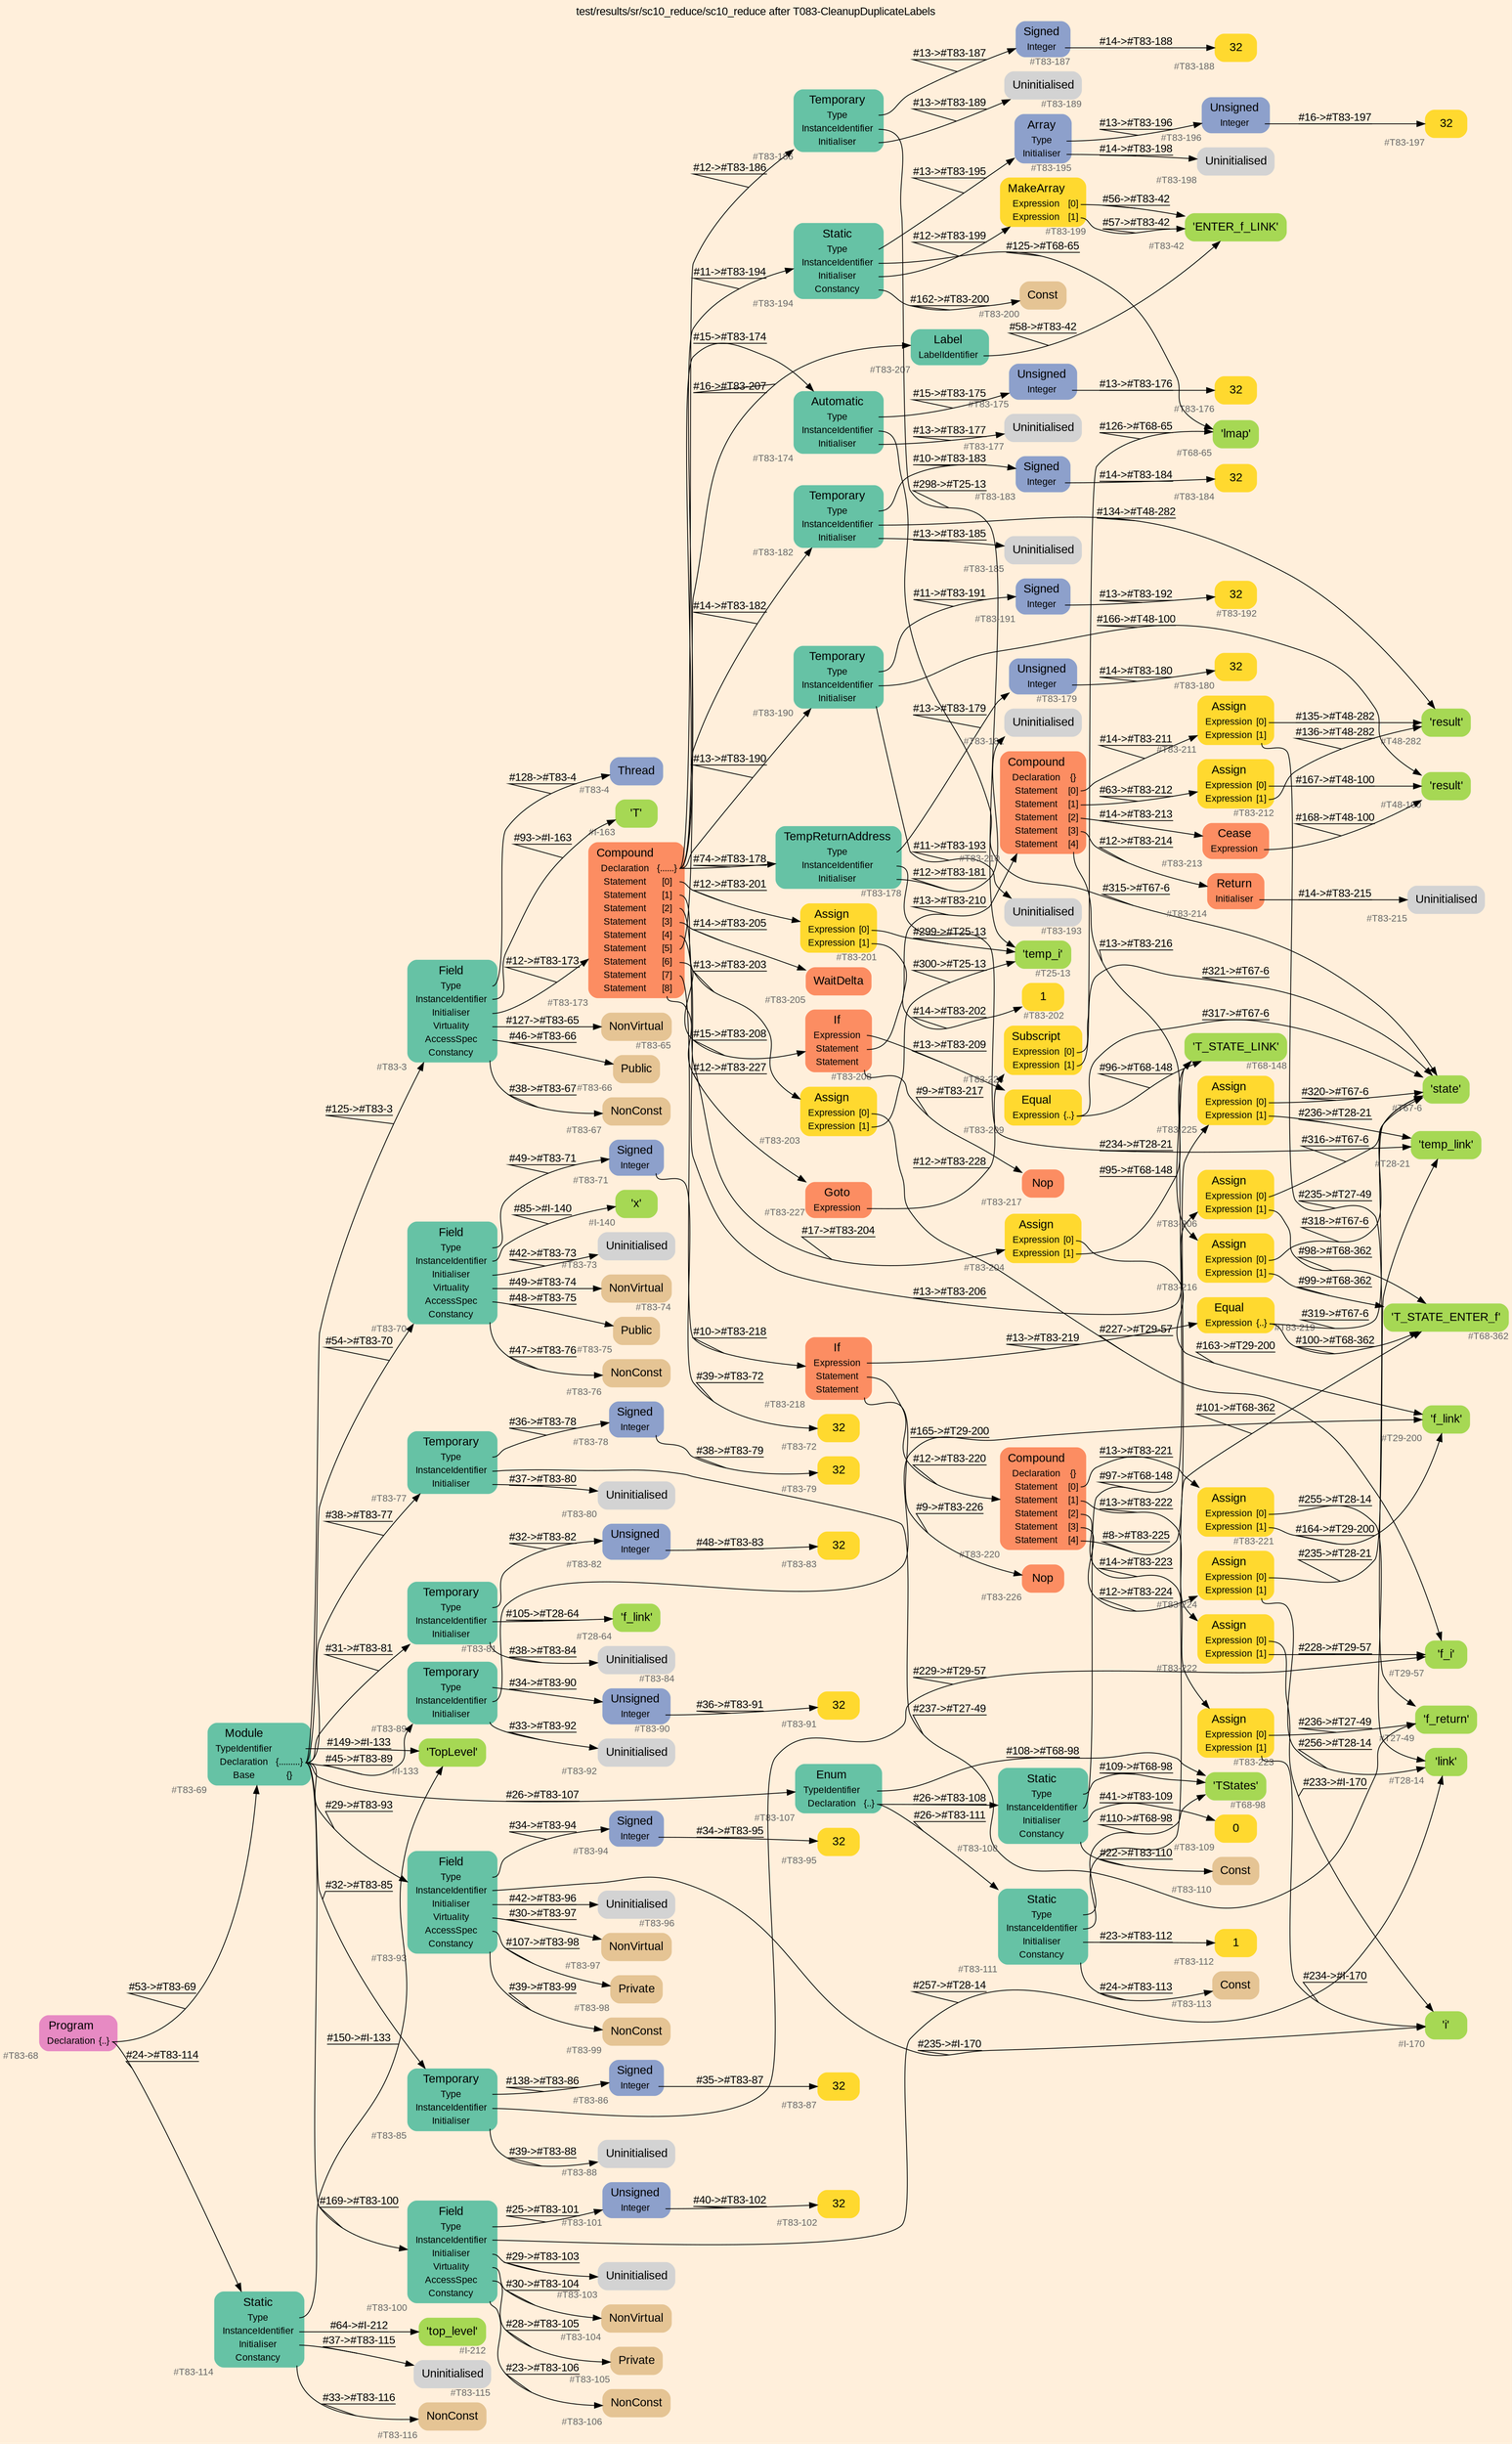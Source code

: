 digraph "test/results/sr/sc10_reduce/sc10_reduce after T083-CleanupDuplicateLabels" {
label = "test/results/sr/sc10_reduce/sc10_reduce after T083-CleanupDuplicateLabels"
labelloc = t
graph [
    rankdir = "LR"
    ranksep = 0.3
    bgcolor = antiquewhite1
    color = black
    fontcolor = black
    fontname = "Arial"
];
node [
    fontname = "Arial"
];
edge [
    fontname = "Arial"
];

// -------------------- node figure --------------------
// -------- block #T83-68 ----------
"#T83-68" [
    fillcolor = "/set28/4"
    xlabel = "#T83-68"
    fontsize = "12"
    fontcolor = grey40
    shape = "plaintext"
    label = <<TABLE BORDER="0" CELLBORDER="0" CELLSPACING="0">
     <TR><TD><FONT COLOR="black" POINT-SIZE="15">Program</FONT></TD></TR>
     <TR><TD><FONT COLOR="black" POINT-SIZE="12">Declaration</FONT></TD><TD PORT="port0"><FONT COLOR="black" POINT-SIZE="12">{..}</FONT></TD></TR>
    </TABLE>>
    style = "rounded,filled"
];

// -------- block #T83-69 ----------
"#T83-69" [
    fillcolor = "/set28/1"
    xlabel = "#T83-69"
    fontsize = "12"
    fontcolor = grey40
    shape = "plaintext"
    label = <<TABLE BORDER="0" CELLBORDER="0" CELLSPACING="0">
     <TR><TD><FONT COLOR="black" POINT-SIZE="15">Module</FONT></TD></TR>
     <TR><TD><FONT COLOR="black" POINT-SIZE="12">TypeIdentifier</FONT></TD><TD PORT="port0"></TD></TR>
     <TR><TD><FONT COLOR="black" POINT-SIZE="12">Declaration</FONT></TD><TD PORT="port1"><FONT COLOR="black" POINT-SIZE="12">{.........}</FONT></TD></TR>
     <TR><TD><FONT COLOR="black" POINT-SIZE="12">Base</FONT></TD><TD PORT="port2"><FONT COLOR="black" POINT-SIZE="12">{}</FONT></TD></TR>
    </TABLE>>
    style = "rounded,filled"
];

// -------- block #I-133 ----------
"#I-133" [
    fillcolor = "/set28/5"
    xlabel = "#I-133"
    fontsize = "12"
    fontcolor = grey40
    shape = "plaintext"
    label = <<TABLE BORDER="0" CELLBORDER="0" CELLSPACING="0">
     <TR><TD><FONT COLOR="black" POINT-SIZE="15">'TopLevel'</FONT></TD></TR>
    </TABLE>>
    style = "rounded,filled"
];

// -------- block #T83-70 ----------
"#T83-70" [
    fillcolor = "/set28/1"
    xlabel = "#T83-70"
    fontsize = "12"
    fontcolor = grey40
    shape = "plaintext"
    label = <<TABLE BORDER="0" CELLBORDER="0" CELLSPACING="0">
     <TR><TD><FONT COLOR="black" POINT-SIZE="15">Field</FONT></TD></TR>
     <TR><TD><FONT COLOR="black" POINT-SIZE="12">Type</FONT></TD><TD PORT="port0"></TD></TR>
     <TR><TD><FONT COLOR="black" POINT-SIZE="12">InstanceIdentifier</FONT></TD><TD PORT="port1"></TD></TR>
     <TR><TD><FONT COLOR="black" POINT-SIZE="12">Initialiser</FONT></TD><TD PORT="port2"></TD></TR>
     <TR><TD><FONT COLOR="black" POINT-SIZE="12">Virtuality</FONT></TD><TD PORT="port3"></TD></TR>
     <TR><TD><FONT COLOR="black" POINT-SIZE="12">AccessSpec</FONT></TD><TD PORT="port4"></TD></TR>
     <TR><TD><FONT COLOR="black" POINT-SIZE="12">Constancy</FONT></TD><TD PORT="port5"></TD></TR>
    </TABLE>>
    style = "rounded,filled"
];

// -------- block #T83-71 ----------
"#T83-71" [
    fillcolor = "/set28/3"
    xlabel = "#T83-71"
    fontsize = "12"
    fontcolor = grey40
    shape = "plaintext"
    label = <<TABLE BORDER="0" CELLBORDER="0" CELLSPACING="0">
     <TR><TD><FONT COLOR="black" POINT-SIZE="15">Signed</FONT></TD></TR>
     <TR><TD><FONT COLOR="black" POINT-SIZE="12">Integer</FONT></TD><TD PORT="port0"></TD></TR>
    </TABLE>>
    style = "rounded,filled"
];

// -------- block #T83-72 ----------
"#T83-72" [
    fillcolor = "/set28/6"
    xlabel = "#T83-72"
    fontsize = "12"
    fontcolor = grey40
    shape = "plaintext"
    label = <<TABLE BORDER="0" CELLBORDER="0" CELLSPACING="0">
     <TR><TD><FONT COLOR="black" POINT-SIZE="15">32</FONT></TD></TR>
    </TABLE>>
    style = "rounded,filled"
];

// -------- block #I-140 ----------
"#I-140" [
    fillcolor = "/set28/5"
    xlabel = "#I-140"
    fontsize = "12"
    fontcolor = grey40
    shape = "plaintext"
    label = <<TABLE BORDER="0" CELLBORDER="0" CELLSPACING="0">
     <TR><TD><FONT COLOR="black" POINT-SIZE="15">'x'</FONT></TD></TR>
    </TABLE>>
    style = "rounded,filled"
];

// -------- block #T83-73 ----------
"#T83-73" [
    xlabel = "#T83-73"
    fontsize = "12"
    fontcolor = grey40
    shape = "plaintext"
    label = <<TABLE BORDER="0" CELLBORDER="0" CELLSPACING="0">
     <TR><TD><FONT COLOR="black" POINT-SIZE="15">Uninitialised</FONT></TD></TR>
    </TABLE>>
    style = "rounded,filled"
];

// -------- block #T83-74 ----------
"#T83-74" [
    fillcolor = "/set28/7"
    xlabel = "#T83-74"
    fontsize = "12"
    fontcolor = grey40
    shape = "plaintext"
    label = <<TABLE BORDER="0" CELLBORDER="0" CELLSPACING="0">
     <TR><TD><FONT COLOR="black" POINT-SIZE="15">NonVirtual</FONT></TD></TR>
    </TABLE>>
    style = "rounded,filled"
];

// -------- block #T83-75 ----------
"#T83-75" [
    fillcolor = "/set28/7"
    xlabel = "#T83-75"
    fontsize = "12"
    fontcolor = grey40
    shape = "plaintext"
    label = <<TABLE BORDER="0" CELLBORDER="0" CELLSPACING="0">
     <TR><TD><FONT COLOR="black" POINT-SIZE="15">Public</FONT></TD></TR>
    </TABLE>>
    style = "rounded,filled"
];

// -------- block #T83-76 ----------
"#T83-76" [
    fillcolor = "/set28/7"
    xlabel = "#T83-76"
    fontsize = "12"
    fontcolor = grey40
    shape = "plaintext"
    label = <<TABLE BORDER="0" CELLBORDER="0" CELLSPACING="0">
     <TR><TD><FONT COLOR="black" POINT-SIZE="15">NonConst</FONT></TD></TR>
    </TABLE>>
    style = "rounded,filled"
];

// -------- block #T83-77 ----------
"#T83-77" [
    fillcolor = "/set28/1"
    xlabel = "#T83-77"
    fontsize = "12"
    fontcolor = grey40
    shape = "plaintext"
    label = <<TABLE BORDER="0" CELLBORDER="0" CELLSPACING="0">
     <TR><TD><FONT COLOR="black" POINT-SIZE="15">Temporary</FONT></TD></TR>
     <TR><TD><FONT COLOR="black" POINT-SIZE="12">Type</FONT></TD><TD PORT="port0"></TD></TR>
     <TR><TD><FONT COLOR="black" POINT-SIZE="12">InstanceIdentifier</FONT></TD><TD PORT="port1"></TD></TR>
     <TR><TD><FONT COLOR="black" POINT-SIZE="12">Initialiser</FONT></TD><TD PORT="port2"></TD></TR>
    </TABLE>>
    style = "rounded,filled"
];

// -------- block #T83-78 ----------
"#T83-78" [
    fillcolor = "/set28/3"
    xlabel = "#T83-78"
    fontsize = "12"
    fontcolor = grey40
    shape = "plaintext"
    label = <<TABLE BORDER="0" CELLBORDER="0" CELLSPACING="0">
     <TR><TD><FONT COLOR="black" POINT-SIZE="15">Signed</FONT></TD></TR>
     <TR><TD><FONT COLOR="black" POINT-SIZE="12">Integer</FONT></TD><TD PORT="port0"></TD></TR>
    </TABLE>>
    style = "rounded,filled"
];

// -------- block #T83-79 ----------
"#T83-79" [
    fillcolor = "/set28/6"
    xlabel = "#T83-79"
    fontsize = "12"
    fontcolor = grey40
    shape = "plaintext"
    label = <<TABLE BORDER="0" CELLBORDER="0" CELLSPACING="0">
     <TR><TD><FONT COLOR="black" POINT-SIZE="15">32</FONT></TD></TR>
    </TABLE>>
    style = "rounded,filled"
];

// -------- block #T27-49 ----------
"#T27-49" [
    fillcolor = "/set28/5"
    xlabel = "#T27-49"
    fontsize = "12"
    fontcolor = grey40
    shape = "plaintext"
    label = <<TABLE BORDER="0" CELLBORDER="0" CELLSPACING="0">
     <TR><TD><FONT COLOR="black" POINT-SIZE="15">'f_return'</FONT></TD></TR>
    </TABLE>>
    style = "rounded,filled"
];

// -------- block #T83-80 ----------
"#T83-80" [
    xlabel = "#T83-80"
    fontsize = "12"
    fontcolor = grey40
    shape = "plaintext"
    label = <<TABLE BORDER="0" CELLBORDER="0" CELLSPACING="0">
     <TR><TD><FONT COLOR="black" POINT-SIZE="15">Uninitialised</FONT></TD></TR>
    </TABLE>>
    style = "rounded,filled"
];

// -------- block #T83-81 ----------
"#T83-81" [
    fillcolor = "/set28/1"
    xlabel = "#T83-81"
    fontsize = "12"
    fontcolor = grey40
    shape = "plaintext"
    label = <<TABLE BORDER="0" CELLBORDER="0" CELLSPACING="0">
     <TR><TD><FONT COLOR="black" POINT-SIZE="15">Temporary</FONT></TD></TR>
     <TR><TD><FONT COLOR="black" POINT-SIZE="12">Type</FONT></TD><TD PORT="port0"></TD></TR>
     <TR><TD><FONT COLOR="black" POINT-SIZE="12">InstanceIdentifier</FONT></TD><TD PORT="port1"></TD></TR>
     <TR><TD><FONT COLOR="black" POINT-SIZE="12">Initialiser</FONT></TD><TD PORT="port2"></TD></TR>
    </TABLE>>
    style = "rounded,filled"
];

// -------- block #T83-82 ----------
"#T83-82" [
    fillcolor = "/set28/3"
    xlabel = "#T83-82"
    fontsize = "12"
    fontcolor = grey40
    shape = "plaintext"
    label = <<TABLE BORDER="0" CELLBORDER="0" CELLSPACING="0">
     <TR><TD><FONT COLOR="black" POINT-SIZE="15">Unsigned</FONT></TD></TR>
     <TR><TD><FONT COLOR="black" POINT-SIZE="12">Integer</FONT></TD><TD PORT="port0"></TD></TR>
    </TABLE>>
    style = "rounded,filled"
];

// -------- block #T83-83 ----------
"#T83-83" [
    fillcolor = "/set28/6"
    xlabel = "#T83-83"
    fontsize = "12"
    fontcolor = grey40
    shape = "plaintext"
    label = <<TABLE BORDER="0" CELLBORDER="0" CELLSPACING="0">
     <TR><TD><FONT COLOR="black" POINT-SIZE="15">32</FONT></TD></TR>
    </TABLE>>
    style = "rounded,filled"
];

// -------- block #T28-64 ----------
"#T28-64" [
    fillcolor = "/set28/5"
    xlabel = "#T28-64"
    fontsize = "12"
    fontcolor = grey40
    shape = "plaintext"
    label = <<TABLE BORDER="0" CELLBORDER="0" CELLSPACING="0">
     <TR><TD><FONT COLOR="black" POINT-SIZE="15">'f_link'</FONT></TD></TR>
    </TABLE>>
    style = "rounded,filled"
];

// -------- block #T83-84 ----------
"#T83-84" [
    xlabel = "#T83-84"
    fontsize = "12"
    fontcolor = grey40
    shape = "plaintext"
    label = <<TABLE BORDER="0" CELLBORDER="0" CELLSPACING="0">
     <TR><TD><FONT COLOR="black" POINT-SIZE="15">Uninitialised</FONT></TD></TR>
    </TABLE>>
    style = "rounded,filled"
];

// -------- block #T83-85 ----------
"#T83-85" [
    fillcolor = "/set28/1"
    xlabel = "#T83-85"
    fontsize = "12"
    fontcolor = grey40
    shape = "plaintext"
    label = <<TABLE BORDER="0" CELLBORDER="0" CELLSPACING="0">
     <TR><TD><FONT COLOR="black" POINT-SIZE="15">Temporary</FONT></TD></TR>
     <TR><TD><FONT COLOR="black" POINT-SIZE="12">Type</FONT></TD><TD PORT="port0"></TD></TR>
     <TR><TD><FONT COLOR="black" POINT-SIZE="12">InstanceIdentifier</FONT></TD><TD PORT="port1"></TD></TR>
     <TR><TD><FONT COLOR="black" POINT-SIZE="12">Initialiser</FONT></TD><TD PORT="port2"></TD></TR>
    </TABLE>>
    style = "rounded,filled"
];

// -------- block #T83-86 ----------
"#T83-86" [
    fillcolor = "/set28/3"
    xlabel = "#T83-86"
    fontsize = "12"
    fontcolor = grey40
    shape = "plaintext"
    label = <<TABLE BORDER="0" CELLBORDER="0" CELLSPACING="0">
     <TR><TD><FONT COLOR="black" POINT-SIZE="15">Signed</FONT></TD></TR>
     <TR><TD><FONT COLOR="black" POINT-SIZE="12">Integer</FONT></TD><TD PORT="port0"></TD></TR>
    </TABLE>>
    style = "rounded,filled"
];

// -------- block #T83-87 ----------
"#T83-87" [
    fillcolor = "/set28/6"
    xlabel = "#T83-87"
    fontsize = "12"
    fontcolor = grey40
    shape = "plaintext"
    label = <<TABLE BORDER="0" CELLBORDER="0" CELLSPACING="0">
     <TR><TD><FONT COLOR="black" POINT-SIZE="15">32</FONT></TD></TR>
    </TABLE>>
    style = "rounded,filled"
];

// -------- block #T29-57 ----------
"#T29-57" [
    fillcolor = "/set28/5"
    xlabel = "#T29-57"
    fontsize = "12"
    fontcolor = grey40
    shape = "plaintext"
    label = <<TABLE BORDER="0" CELLBORDER="0" CELLSPACING="0">
     <TR><TD><FONT COLOR="black" POINT-SIZE="15">'f_i'</FONT></TD></TR>
    </TABLE>>
    style = "rounded,filled"
];

// -------- block #T83-88 ----------
"#T83-88" [
    xlabel = "#T83-88"
    fontsize = "12"
    fontcolor = grey40
    shape = "plaintext"
    label = <<TABLE BORDER="0" CELLBORDER="0" CELLSPACING="0">
     <TR><TD><FONT COLOR="black" POINT-SIZE="15">Uninitialised</FONT></TD></TR>
    </TABLE>>
    style = "rounded,filled"
];

// -------- block #T83-89 ----------
"#T83-89" [
    fillcolor = "/set28/1"
    xlabel = "#T83-89"
    fontsize = "12"
    fontcolor = grey40
    shape = "plaintext"
    label = <<TABLE BORDER="0" CELLBORDER="0" CELLSPACING="0">
     <TR><TD><FONT COLOR="black" POINT-SIZE="15">Temporary</FONT></TD></TR>
     <TR><TD><FONT COLOR="black" POINT-SIZE="12">Type</FONT></TD><TD PORT="port0"></TD></TR>
     <TR><TD><FONT COLOR="black" POINT-SIZE="12">InstanceIdentifier</FONT></TD><TD PORT="port1"></TD></TR>
     <TR><TD><FONT COLOR="black" POINT-SIZE="12">Initialiser</FONT></TD><TD PORT="port2"></TD></TR>
    </TABLE>>
    style = "rounded,filled"
];

// -------- block #T83-90 ----------
"#T83-90" [
    fillcolor = "/set28/3"
    xlabel = "#T83-90"
    fontsize = "12"
    fontcolor = grey40
    shape = "plaintext"
    label = <<TABLE BORDER="0" CELLBORDER="0" CELLSPACING="0">
     <TR><TD><FONT COLOR="black" POINT-SIZE="15">Unsigned</FONT></TD></TR>
     <TR><TD><FONT COLOR="black" POINT-SIZE="12">Integer</FONT></TD><TD PORT="port0"></TD></TR>
    </TABLE>>
    style = "rounded,filled"
];

// -------- block #T83-91 ----------
"#T83-91" [
    fillcolor = "/set28/6"
    xlabel = "#T83-91"
    fontsize = "12"
    fontcolor = grey40
    shape = "plaintext"
    label = <<TABLE BORDER="0" CELLBORDER="0" CELLSPACING="0">
     <TR><TD><FONT COLOR="black" POINT-SIZE="15">32</FONT></TD></TR>
    </TABLE>>
    style = "rounded,filled"
];

// -------- block #T29-200 ----------
"#T29-200" [
    fillcolor = "/set28/5"
    xlabel = "#T29-200"
    fontsize = "12"
    fontcolor = grey40
    shape = "plaintext"
    label = <<TABLE BORDER="0" CELLBORDER="0" CELLSPACING="0">
     <TR><TD><FONT COLOR="black" POINT-SIZE="15">'f_link'</FONT></TD></TR>
    </TABLE>>
    style = "rounded,filled"
];

// -------- block #T83-92 ----------
"#T83-92" [
    xlabel = "#T83-92"
    fontsize = "12"
    fontcolor = grey40
    shape = "plaintext"
    label = <<TABLE BORDER="0" CELLBORDER="0" CELLSPACING="0">
     <TR><TD><FONT COLOR="black" POINT-SIZE="15">Uninitialised</FONT></TD></TR>
    </TABLE>>
    style = "rounded,filled"
];

// -------- block #T83-93 ----------
"#T83-93" [
    fillcolor = "/set28/1"
    xlabel = "#T83-93"
    fontsize = "12"
    fontcolor = grey40
    shape = "plaintext"
    label = <<TABLE BORDER="0" CELLBORDER="0" CELLSPACING="0">
     <TR><TD><FONT COLOR="black" POINT-SIZE="15">Field</FONT></TD></TR>
     <TR><TD><FONT COLOR="black" POINT-SIZE="12">Type</FONT></TD><TD PORT="port0"></TD></TR>
     <TR><TD><FONT COLOR="black" POINT-SIZE="12">InstanceIdentifier</FONT></TD><TD PORT="port1"></TD></TR>
     <TR><TD><FONT COLOR="black" POINT-SIZE="12">Initialiser</FONT></TD><TD PORT="port2"></TD></TR>
     <TR><TD><FONT COLOR="black" POINT-SIZE="12">Virtuality</FONT></TD><TD PORT="port3"></TD></TR>
     <TR><TD><FONT COLOR="black" POINT-SIZE="12">AccessSpec</FONT></TD><TD PORT="port4"></TD></TR>
     <TR><TD><FONT COLOR="black" POINT-SIZE="12">Constancy</FONT></TD><TD PORT="port5"></TD></TR>
    </TABLE>>
    style = "rounded,filled"
];

// -------- block #T83-94 ----------
"#T83-94" [
    fillcolor = "/set28/3"
    xlabel = "#T83-94"
    fontsize = "12"
    fontcolor = grey40
    shape = "plaintext"
    label = <<TABLE BORDER="0" CELLBORDER="0" CELLSPACING="0">
     <TR><TD><FONT COLOR="black" POINT-SIZE="15">Signed</FONT></TD></TR>
     <TR><TD><FONT COLOR="black" POINT-SIZE="12">Integer</FONT></TD><TD PORT="port0"></TD></TR>
    </TABLE>>
    style = "rounded,filled"
];

// -------- block #T83-95 ----------
"#T83-95" [
    fillcolor = "/set28/6"
    xlabel = "#T83-95"
    fontsize = "12"
    fontcolor = grey40
    shape = "plaintext"
    label = <<TABLE BORDER="0" CELLBORDER="0" CELLSPACING="0">
     <TR><TD><FONT COLOR="black" POINT-SIZE="15">32</FONT></TD></TR>
    </TABLE>>
    style = "rounded,filled"
];

// -------- block #I-170 ----------
"#I-170" [
    fillcolor = "/set28/5"
    xlabel = "#I-170"
    fontsize = "12"
    fontcolor = grey40
    shape = "plaintext"
    label = <<TABLE BORDER="0" CELLBORDER="0" CELLSPACING="0">
     <TR><TD><FONT COLOR="black" POINT-SIZE="15">'i'</FONT></TD></TR>
    </TABLE>>
    style = "rounded,filled"
];

// -------- block #T83-96 ----------
"#T83-96" [
    xlabel = "#T83-96"
    fontsize = "12"
    fontcolor = grey40
    shape = "plaintext"
    label = <<TABLE BORDER="0" CELLBORDER="0" CELLSPACING="0">
     <TR><TD><FONT COLOR="black" POINT-SIZE="15">Uninitialised</FONT></TD></TR>
    </TABLE>>
    style = "rounded,filled"
];

// -------- block #T83-97 ----------
"#T83-97" [
    fillcolor = "/set28/7"
    xlabel = "#T83-97"
    fontsize = "12"
    fontcolor = grey40
    shape = "plaintext"
    label = <<TABLE BORDER="0" CELLBORDER="0" CELLSPACING="0">
     <TR><TD><FONT COLOR="black" POINT-SIZE="15">NonVirtual</FONT></TD></TR>
    </TABLE>>
    style = "rounded,filled"
];

// -------- block #T83-98 ----------
"#T83-98" [
    fillcolor = "/set28/7"
    xlabel = "#T83-98"
    fontsize = "12"
    fontcolor = grey40
    shape = "plaintext"
    label = <<TABLE BORDER="0" CELLBORDER="0" CELLSPACING="0">
     <TR><TD><FONT COLOR="black" POINT-SIZE="15">Private</FONT></TD></TR>
    </TABLE>>
    style = "rounded,filled"
];

// -------- block #T83-99 ----------
"#T83-99" [
    fillcolor = "/set28/7"
    xlabel = "#T83-99"
    fontsize = "12"
    fontcolor = grey40
    shape = "plaintext"
    label = <<TABLE BORDER="0" CELLBORDER="0" CELLSPACING="0">
     <TR><TD><FONT COLOR="black" POINT-SIZE="15">NonConst</FONT></TD></TR>
    </TABLE>>
    style = "rounded,filled"
];

// -------- block #T83-100 ----------
"#T83-100" [
    fillcolor = "/set28/1"
    xlabel = "#T83-100"
    fontsize = "12"
    fontcolor = grey40
    shape = "plaintext"
    label = <<TABLE BORDER="0" CELLBORDER="0" CELLSPACING="0">
     <TR><TD><FONT COLOR="black" POINT-SIZE="15">Field</FONT></TD></TR>
     <TR><TD><FONT COLOR="black" POINT-SIZE="12">Type</FONT></TD><TD PORT="port0"></TD></TR>
     <TR><TD><FONT COLOR="black" POINT-SIZE="12">InstanceIdentifier</FONT></TD><TD PORT="port1"></TD></TR>
     <TR><TD><FONT COLOR="black" POINT-SIZE="12">Initialiser</FONT></TD><TD PORT="port2"></TD></TR>
     <TR><TD><FONT COLOR="black" POINT-SIZE="12">Virtuality</FONT></TD><TD PORT="port3"></TD></TR>
     <TR><TD><FONT COLOR="black" POINT-SIZE="12">AccessSpec</FONT></TD><TD PORT="port4"></TD></TR>
     <TR><TD><FONT COLOR="black" POINT-SIZE="12">Constancy</FONT></TD><TD PORT="port5"></TD></TR>
    </TABLE>>
    style = "rounded,filled"
];

// -------- block #T83-101 ----------
"#T83-101" [
    fillcolor = "/set28/3"
    xlabel = "#T83-101"
    fontsize = "12"
    fontcolor = grey40
    shape = "plaintext"
    label = <<TABLE BORDER="0" CELLBORDER="0" CELLSPACING="0">
     <TR><TD><FONT COLOR="black" POINT-SIZE="15">Unsigned</FONT></TD></TR>
     <TR><TD><FONT COLOR="black" POINT-SIZE="12">Integer</FONT></TD><TD PORT="port0"></TD></TR>
    </TABLE>>
    style = "rounded,filled"
];

// -------- block #T83-102 ----------
"#T83-102" [
    fillcolor = "/set28/6"
    xlabel = "#T83-102"
    fontsize = "12"
    fontcolor = grey40
    shape = "plaintext"
    label = <<TABLE BORDER="0" CELLBORDER="0" CELLSPACING="0">
     <TR><TD><FONT COLOR="black" POINT-SIZE="15">32</FONT></TD></TR>
    </TABLE>>
    style = "rounded,filled"
];

// -------- block #T28-14 ----------
"#T28-14" [
    fillcolor = "/set28/5"
    xlabel = "#T28-14"
    fontsize = "12"
    fontcolor = grey40
    shape = "plaintext"
    label = <<TABLE BORDER="0" CELLBORDER="0" CELLSPACING="0">
     <TR><TD><FONT COLOR="black" POINT-SIZE="15">'link'</FONT></TD></TR>
    </TABLE>>
    style = "rounded,filled"
];

// -------- block #T83-103 ----------
"#T83-103" [
    xlabel = "#T83-103"
    fontsize = "12"
    fontcolor = grey40
    shape = "plaintext"
    label = <<TABLE BORDER="0" CELLBORDER="0" CELLSPACING="0">
     <TR><TD><FONT COLOR="black" POINT-SIZE="15">Uninitialised</FONT></TD></TR>
    </TABLE>>
    style = "rounded,filled"
];

// -------- block #T83-104 ----------
"#T83-104" [
    fillcolor = "/set28/7"
    xlabel = "#T83-104"
    fontsize = "12"
    fontcolor = grey40
    shape = "plaintext"
    label = <<TABLE BORDER="0" CELLBORDER="0" CELLSPACING="0">
     <TR><TD><FONT COLOR="black" POINT-SIZE="15">NonVirtual</FONT></TD></TR>
    </TABLE>>
    style = "rounded,filled"
];

// -------- block #T83-105 ----------
"#T83-105" [
    fillcolor = "/set28/7"
    xlabel = "#T83-105"
    fontsize = "12"
    fontcolor = grey40
    shape = "plaintext"
    label = <<TABLE BORDER="0" CELLBORDER="0" CELLSPACING="0">
     <TR><TD><FONT COLOR="black" POINT-SIZE="15">Private</FONT></TD></TR>
    </TABLE>>
    style = "rounded,filled"
];

// -------- block #T83-106 ----------
"#T83-106" [
    fillcolor = "/set28/7"
    xlabel = "#T83-106"
    fontsize = "12"
    fontcolor = grey40
    shape = "plaintext"
    label = <<TABLE BORDER="0" CELLBORDER="0" CELLSPACING="0">
     <TR><TD><FONT COLOR="black" POINT-SIZE="15">NonConst</FONT></TD></TR>
    </TABLE>>
    style = "rounded,filled"
];

// -------- block #T83-107 ----------
"#T83-107" [
    fillcolor = "/set28/1"
    xlabel = "#T83-107"
    fontsize = "12"
    fontcolor = grey40
    shape = "plaintext"
    label = <<TABLE BORDER="0" CELLBORDER="0" CELLSPACING="0">
     <TR><TD><FONT COLOR="black" POINT-SIZE="15">Enum</FONT></TD></TR>
     <TR><TD><FONT COLOR="black" POINT-SIZE="12">TypeIdentifier</FONT></TD><TD PORT="port0"></TD></TR>
     <TR><TD><FONT COLOR="black" POINT-SIZE="12">Declaration</FONT></TD><TD PORT="port1"><FONT COLOR="black" POINT-SIZE="12">{..}</FONT></TD></TR>
    </TABLE>>
    style = "rounded,filled"
];

// -------- block #T68-98 ----------
"#T68-98" [
    fillcolor = "/set28/5"
    xlabel = "#T68-98"
    fontsize = "12"
    fontcolor = grey40
    shape = "plaintext"
    label = <<TABLE BORDER="0" CELLBORDER="0" CELLSPACING="0">
     <TR><TD><FONT COLOR="black" POINT-SIZE="15">'TStates'</FONT></TD></TR>
    </TABLE>>
    style = "rounded,filled"
];

// -------- block #T83-108 ----------
"#T83-108" [
    fillcolor = "/set28/1"
    xlabel = "#T83-108"
    fontsize = "12"
    fontcolor = grey40
    shape = "plaintext"
    label = <<TABLE BORDER="0" CELLBORDER="0" CELLSPACING="0">
     <TR><TD><FONT COLOR="black" POINT-SIZE="15">Static</FONT></TD></TR>
     <TR><TD><FONT COLOR="black" POINT-SIZE="12">Type</FONT></TD><TD PORT="port0"></TD></TR>
     <TR><TD><FONT COLOR="black" POINT-SIZE="12">InstanceIdentifier</FONT></TD><TD PORT="port1"></TD></TR>
     <TR><TD><FONT COLOR="black" POINT-SIZE="12">Initialiser</FONT></TD><TD PORT="port2"></TD></TR>
     <TR><TD><FONT COLOR="black" POINT-SIZE="12">Constancy</FONT></TD><TD PORT="port3"></TD></TR>
    </TABLE>>
    style = "rounded,filled"
];

// -------- block #T68-148 ----------
"#T68-148" [
    fillcolor = "/set28/5"
    xlabel = "#T68-148"
    fontsize = "12"
    fontcolor = grey40
    shape = "plaintext"
    label = <<TABLE BORDER="0" CELLBORDER="0" CELLSPACING="0">
     <TR><TD><FONT COLOR="black" POINT-SIZE="15">'T_STATE_LINK'</FONT></TD></TR>
    </TABLE>>
    style = "rounded,filled"
];

// -------- block #T83-109 ----------
"#T83-109" [
    fillcolor = "/set28/6"
    xlabel = "#T83-109"
    fontsize = "12"
    fontcolor = grey40
    shape = "plaintext"
    label = <<TABLE BORDER="0" CELLBORDER="0" CELLSPACING="0">
     <TR><TD><FONT COLOR="black" POINT-SIZE="15">0</FONT></TD></TR>
    </TABLE>>
    style = "rounded,filled"
];

// -------- block #T83-110 ----------
"#T83-110" [
    fillcolor = "/set28/7"
    xlabel = "#T83-110"
    fontsize = "12"
    fontcolor = grey40
    shape = "plaintext"
    label = <<TABLE BORDER="0" CELLBORDER="0" CELLSPACING="0">
     <TR><TD><FONT COLOR="black" POINT-SIZE="15">Const</FONT></TD></TR>
    </TABLE>>
    style = "rounded,filled"
];

// -------- block #T83-111 ----------
"#T83-111" [
    fillcolor = "/set28/1"
    xlabel = "#T83-111"
    fontsize = "12"
    fontcolor = grey40
    shape = "plaintext"
    label = <<TABLE BORDER="0" CELLBORDER="0" CELLSPACING="0">
     <TR><TD><FONT COLOR="black" POINT-SIZE="15">Static</FONT></TD></TR>
     <TR><TD><FONT COLOR="black" POINT-SIZE="12">Type</FONT></TD><TD PORT="port0"></TD></TR>
     <TR><TD><FONT COLOR="black" POINT-SIZE="12">InstanceIdentifier</FONT></TD><TD PORT="port1"></TD></TR>
     <TR><TD><FONT COLOR="black" POINT-SIZE="12">Initialiser</FONT></TD><TD PORT="port2"></TD></TR>
     <TR><TD><FONT COLOR="black" POINT-SIZE="12">Constancy</FONT></TD><TD PORT="port3"></TD></TR>
    </TABLE>>
    style = "rounded,filled"
];

// -------- block #T68-362 ----------
"#T68-362" [
    fillcolor = "/set28/5"
    xlabel = "#T68-362"
    fontsize = "12"
    fontcolor = grey40
    shape = "plaintext"
    label = <<TABLE BORDER="0" CELLBORDER="0" CELLSPACING="0">
     <TR><TD><FONT COLOR="black" POINT-SIZE="15">'T_STATE_ENTER_f'</FONT></TD></TR>
    </TABLE>>
    style = "rounded,filled"
];

// -------- block #T83-112 ----------
"#T83-112" [
    fillcolor = "/set28/6"
    xlabel = "#T83-112"
    fontsize = "12"
    fontcolor = grey40
    shape = "plaintext"
    label = <<TABLE BORDER="0" CELLBORDER="0" CELLSPACING="0">
     <TR><TD><FONT COLOR="black" POINT-SIZE="15">1</FONT></TD></TR>
    </TABLE>>
    style = "rounded,filled"
];

// -------- block #T83-113 ----------
"#T83-113" [
    fillcolor = "/set28/7"
    xlabel = "#T83-113"
    fontsize = "12"
    fontcolor = grey40
    shape = "plaintext"
    label = <<TABLE BORDER="0" CELLBORDER="0" CELLSPACING="0">
     <TR><TD><FONT COLOR="black" POINT-SIZE="15">Const</FONT></TD></TR>
    </TABLE>>
    style = "rounded,filled"
];

// -------- block #T83-3 ----------
"#T83-3" [
    fillcolor = "/set28/1"
    xlabel = "#T83-3"
    fontsize = "12"
    fontcolor = grey40
    shape = "plaintext"
    label = <<TABLE BORDER="0" CELLBORDER="0" CELLSPACING="0">
     <TR><TD><FONT COLOR="black" POINT-SIZE="15">Field</FONT></TD></TR>
     <TR><TD><FONT COLOR="black" POINT-SIZE="12">Type</FONT></TD><TD PORT="port0"></TD></TR>
     <TR><TD><FONT COLOR="black" POINT-SIZE="12">InstanceIdentifier</FONT></TD><TD PORT="port1"></TD></TR>
     <TR><TD><FONT COLOR="black" POINT-SIZE="12">Initialiser</FONT></TD><TD PORT="port2"></TD></TR>
     <TR><TD><FONT COLOR="black" POINT-SIZE="12">Virtuality</FONT></TD><TD PORT="port3"></TD></TR>
     <TR><TD><FONT COLOR="black" POINT-SIZE="12">AccessSpec</FONT></TD><TD PORT="port4"></TD></TR>
     <TR><TD><FONT COLOR="black" POINT-SIZE="12">Constancy</FONT></TD><TD PORT="port5"></TD></TR>
    </TABLE>>
    style = "rounded,filled"
];

// -------- block #T83-4 ----------
"#T83-4" [
    fillcolor = "/set28/3"
    xlabel = "#T83-4"
    fontsize = "12"
    fontcolor = grey40
    shape = "plaintext"
    label = <<TABLE BORDER="0" CELLBORDER="0" CELLSPACING="0">
     <TR><TD><FONT COLOR="black" POINT-SIZE="15">Thread</FONT></TD></TR>
    </TABLE>>
    style = "rounded,filled"
];

// -------- block #I-163 ----------
"#I-163" [
    fillcolor = "/set28/5"
    xlabel = "#I-163"
    fontsize = "12"
    fontcolor = grey40
    shape = "plaintext"
    label = <<TABLE BORDER="0" CELLBORDER="0" CELLSPACING="0">
     <TR><TD><FONT COLOR="black" POINT-SIZE="15">'T'</FONT></TD></TR>
    </TABLE>>
    style = "rounded,filled"
];

// -------- block #T83-173 ----------
"#T83-173" [
    fillcolor = "/set28/2"
    xlabel = "#T83-173"
    fontsize = "12"
    fontcolor = grey40
    shape = "plaintext"
    label = <<TABLE BORDER="0" CELLBORDER="0" CELLSPACING="0">
     <TR><TD><FONT COLOR="black" POINT-SIZE="15">Compound</FONT></TD></TR>
     <TR><TD><FONT COLOR="black" POINT-SIZE="12">Declaration</FONT></TD><TD PORT="port0"><FONT COLOR="black" POINT-SIZE="12">{......}</FONT></TD></TR>
     <TR><TD><FONT COLOR="black" POINT-SIZE="12">Statement</FONT></TD><TD PORT="port1"><FONT COLOR="black" POINT-SIZE="12">[0]</FONT></TD></TR>
     <TR><TD><FONT COLOR="black" POINT-SIZE="12">Statement</FONT></TD><TD PORT="port2"><FONT COLOR="black" POINT-SIZE="12">[1]</FONT></TD></TR>
     <TR><TD><FONT COLOR="black" POINT-SIZE="12">Statement</FONT></TD><TD PORT="port3"><FONT COLOR="black" POINT-SIZE="12">[2]</FONT></TD></TR>
     <TR><TD><FONT COLOR="black" POINT-SIZE="12">Statement</FONT></TD><TD PORT="port4"><FONT COLOR="black" POINT-SIZE="12">[3]</FONT></TD></TR>
     <TR><TD><FONT COLOR="black" POINT-SIZE="12">Statement</FONT></TD><TD PORT="port5"><FONT COLOR="black" POINT-SIZE="12">[4]</FONT></TD></TR>
     <TR><TD><FONT COLOR="black" POINT-SIZE="12">Statement</FONT></TD><TD PORT="port6"><FONT COLOR="black" POINT-SIZE="12">[5]</FONT></TD></TR>
     <TR><TD><FONT COLOR="black" POINT-SIZE="12">Statement</FONT></TD><TD PORT="port7"><FONT COLOR="black" POINT-SIZE="12">[6]</FONT></TD></TR>
     <TR><TD><FONT COLOR="black" POINT-SIZE="12">Statement</FONT></TD><TD PORT="port8"><FONT COLOR="black" POINT-SIZE="12">[7]</FONT></TD></TR>
     <TR><TD><FONT COLOR="black" POINT-SIZE="12">Statement</FONT></TD><TD PORT="port9"><FONT COLOR="black" POINT-SIZE="12">[8]</FONT></TD></TR>
    </TABLE>>
    style = "rounded,filled"
];

// -------- block #T83-174 ----------
"#T83-174" [
    fillcolor = "/set28/1"
    xlabel = "#T83-174"
    fontsize = "12"
    fontcolor = grey40
    shape = "plaintext"
    label = <<TABLE BORDER="0" CELLBORDER="0" CELLSPACING="0">
     <TR><TD><FONT COLOR="black" POINT-SIZE="15">Automatic</FONT></TD></TR>
     <TR><TD><FONT COLOR="black" POINT-SIZE="12">Type</FONT></TD><TD PORT="port0"></TD></TR>
     <TR><TD><FONT COLOR="black" POINT-SIZE="12">InstanceIdentifier</FONT></TD><TD PORT="port1"></TD></TR>
     <TR><TD><FONT COLOR="black" POINT-SIZE="12">Initialiser</FONT></TD><TD PORT="port2"></TD></TR>
    </TABLE>>
    style = "rounded,filled"
];

// -------- block #T83-175 ----------
"#T83-175" [
    fillcolor = "/set28/3"
    xlabel = "#T83-175"
    fontsize = "12"
    fontcolor = grey40
    shape = "plaintext"
    label = <<TABLE BORDER="0" CELLBORDER="0" CELLSPACING="0">
     <TR><TD><FONT COLOR="black" POINT-SIZE="15">Unsigned</FONT></TD></TR>
     <TR><TD><FONT COLOR="black" POINT-SIZE="12">Integer</FONT></TD><TD PORT="port0"></TD></TR>
    </TABLE>>
    style = "rounded,filled"
];

// -------- block #T83-176 ----------
"#T83-176" [
    fillcolor = "/set28/6"
    xlabel = "#T83-176"
    fontsize = "12"
    fontcolor = grey40
    shape = "plaintext"
    label = <<TABLE BORDER="0" CELLBORDER="0" CELLSPACING="0">
     <TR><TD><FONT COLOR="black" POINT-SIZE="15">32</FONT></TD></TR>
    </TABLE>>
    style = "rounded,filled"
];

// -------- block #T67-6 ----------
"#T67-6" [
    fillcolor = "/set28/5"
    xlabel = "#T67-6"
    fontsize = "12"
    fontcolor = grey40
    shape = "plaintext"
    label = <<TABLE BORDER="0" CELLBORDER="0" CELLSPACING="0">
     <TR><TD><FONT COLOR="black" POINT-SIZE="15">'state'</FONT></TD></TR>
    </TABLE>>
    style = "rounded,filled"
];

// -------- block #T83-177 ----------
"#T83-177" [
    xlabel = "#T83-177"
    fontsize = "12"
    fontcolor = grey40
    shape = "plaintext"
    label = <<TABLE BORDER="0" CELLBORDER="0" CELLSPACING="0">
     <TR><TD><FONT COLOR="black" POINT-SIZE="15">Uninitialised</FONT></TD></TR>
    </TABLE>>
    style = "rounded,filled"
];

// -------- block #T83-178 ----------
"#T83-178" [
    fillcolor = "/set28/1"
    xlabel = "#T83-178"
    fontsize = "12"
    fontcolor = grey40
    shape = "plaintext"
    label = <<TABLE BORDER="0" CELLBORDER="0" CELLSPACING="0">
     <TR><TD><FONT COLOR="black" POINT-SIZE="15">TempReturnAddress</FONT></TD></TR>
     <TR><TD><FONT COLOR="black" POINT-SIZE="12">Type</FONT></TD><TD PORT="port0"></TD></TR>
     <TR><TD><FONT COLOR="black" POINT-SIZE="12">InstanceIdentifier</FONT></TD><TD PORT="port1"></TD></TR>
     <TR><TD><FONT COLOR="black" POINT-SIZE="12">Initialiser</FONT></TD><TD PORT="port2"></TD></TR>
    </TABLE>>
    style = "rounded,filled"
];

// -------- block #T83-179 ----------
"#T83-179" [
    fillcolor = "/set28/3"
    xlabel = "#T83-179"
    fontsize = "12"
    fontcolor = grey40
    shape = "plaintext"
    label = <<TABLE BORDER="0" CELLBORDER="0" CELLSPACING="0">
     <TR><TD><FONT COLOR="black" POINT-SIZE="15">Unsigned</FONT></TD></TR>
     <TR><TD><FONT COLOR="black" POINT-SIZE="12">Integer</FONT></TD><TD PORT="port0"></TD></TR>
    </TABLE>>
    style = "rounded,filled"
];

// -------- block #T83-180 ----------
"#T83-180" [
    fillcolor = "/set28/6"
    xlabel = "#T83-180"
    fontsize = "12"
    fontcolor = grey40
    shape = "plaintext"
    label = <<TABLE BORDER="0" CELLBORDER="0" CELLSPACING="0">
     <TR><TD><FONT COLOR="black" POINT-SIZE="15">32</FONT></TD></TR>
    </TABLE>>
    style = "rounded,filled"
];

// -------- block #T28-21 ----------
"#T28-21" [
    fillcolor = "/set28/5"
    xlabel = "#T28-21"
    fontsize = "12"
    fontcolor = grey40
    shape = "plaintext"
    label = <<TABLE BORDER="0" CELLBORDER="0" CELLSPACING="0">
     <TR><TD><FONT COLOR="black" POINT-SIZE="15">'temp_link'</FONT></TD></TR>
    </TABLE>>
    style = "rounded,filled"
];

// -------- block #T83-181 ----------
"#T83-181" [
    xlabel = "#T83-181"
    fontsize = "12"
    fontcolor = grey40
    shape = "plaintext"
    label = <<TABLE BORDER="0" CELLBORDER="0" CELLSPACING="0">
     <TR><TD><FONT COLOR="black" POINT-SIZE="15">Uninitialised</FONT></TD></TR>
    </TABLE>>
    style = "rounded,filled"
];

// -------- block #T83-182 ----------
"#T83-182" [
    fillcolor = "/set28/1"
    xlabel = "#T83-182"
    fontsize = "12"
    fontcolor = grey40
    shape = "plaintext"
    label = <<TABLE BORDER="0" CELLBORDER="0" CELLSPACING="0">
     <TR><TD><FONT COLOR="black" POINT-SIZE="15">Temporary</FONT></TD></TR>
     <TR><TD><FONT COLOR="black" POINT-SIZE="12">Type</FONT></TD><TD PORT="port0"></TD></TR>
     <TR><TD><FONT COLOR="black" POINT-SIZE="12">InstanceIdentifier</FONT></TD><TD PORT="port1"></TD></TR>
     <TR><TD><FONT COLOR="black" POINT-SIZE="12">Initialiser</FONT></TD><TD PORT="port2"></TD></TR>
    </TABLE>>
    style = "rounded,filled"
];

// -------- block #T83-183 ----------
"#T83-183" [
    fillcolor = "/set28/3"
    xlabel = "#T83-183"
    fontsize = "12"
    fontcolor = grey40
    shape = "plaintext"
    label = <<TABLE BORDER="0" CELLBORDER="0" CELLSPACING="0">
     <TR><TD><FONT COLOR="black" POINT-SIZE="15">Signed</FONT></TD></TR>
     <TR><TD><FONT COLOR="black" POINT-SIZE="12">Integer</FONT></TD><TD PORT="port0"></TD></TR>
    </TABLE>>
    style = "rounded,filled"
];

// -------- block #T83-184 ----------
"#T83-184" [
    fillcolor = "/set28/6"
    xlabel = "#T83-184"
    fontsize = "12"
    fontcolor = grey40
    shape = "plaintext"
    label = <<TABLE BORDER="0" CELLBORDER="0" CELLSPACING="0">
     <TR><TD><FONT COLOR="black" POINT-SIZE="15">32</FONT></TD></TR>
    </TABLE>>
    style = "rounded,filled"
];

// -------- block #T48-282 ----------
"#T48-282" [
    fillcolor = "/set28/5"
    xlabel = "#T48-282"
    fontsize = "12"
    fontcolor = grey40
    shape = "plaintext"
    label = <<TABLE BORDER="0" CELLBORDER="0" CELLSPACING="0">
     <TR><TD><FONT COLOR="black" POINT-SIZE="15">'result'</FONT></TD></TR>
    </TABLE>>
    style = "rounded,filled"
];

// -------- block #T83-185 ----------
"#T83-185" [
    xlabel = "#T83-185"
    fontsize = "12"
    fontcolor = grey40
    shape = "plaintext"
    label = <<TABLE BORDER="0" CELLBORDER="0" CELLSPACING="0">
     <TR><TD><FONT COLOR="black" POINT-SIZE="15">Uninitialised</FONT></TD></TR>
    </TABLE>>
    style = "rounded,filled"
];

// -------- block #T83-186 ----------
"#T83-186" [
    fillcolor = "/set28/1"
    xlabel = "#T83-186"
    fontsize = "12"
    fontcolor = grey40
    shape = "plaintext"
    label = <<TABLE BORDER="0" CELLBORDER="0" CELLSPACING="0">
     <TR><TD><FONT COLOR="black" POINT-SIZE="15">Temporary</FONT></TD></TR>
     <TR><TD><FONT COLOR="black" POINT-SIZE="12">Type</FONT></TD><TD PORT="port0"></TD></TR>
     <TR><TD><FONT COLOR="black" POINT-SIZE="12">InstanceIdentifier</FONT></TD><TD PORT="port1"></TD></TR>
     <TR><TD><FONT COLOR="black" POINT-SIZE="12">Initialiser</FONT></TD><TD PORT="port2"></TD></TR>
    </TABLE>>
    style = "rounded,filled"
];

// -------- block #T83-187 ----------
"#T83-187" [
    fillcolor = "/set28/3"
    xlabel = "#T83-187"
    fontsize = "12"
    fontcolor = grey40
    shape = "plaintext"
    label = <<TABLE BORDER="0" CELLBORDER="0" CELLSPACING="0">
     <TR><TD><FONT COLOR="black" POINT-SIZE="15">Signed</FONT></TD></TR>
     <TR><TD><FONT COLOR="black" POINT-SIZE="12">Integer</FONT></TD><TD PORT="port0"></TD></TR>
    </TABLE>>
    style = "rounded,filled"
];

// -------- block #T83-188 ----------
"#T83-188" [
    fillcolor = "/set28/6"
    xlabel = "#T83-188"
    fontsize = "12"
    fontcolor = grey40
    shape = "plaintext"
    label = <<TABLE BORDER="0" CELLBORDER="0" CELLSPACING="0">
     <TR><TD><FONT COLOR="black" POINT-SIZE="15">32</FONT></TD></TR>
    </TABLE>>
    style = "rounded,filled"
];

// -------- block #T25-13 ----------
"#T25-13" [
    fillcolor = "/set28/5"
    xlabel = "#T25-13"
    fontsize = "12"
    fontcolor = grey40
    shape = "plaintext"
    label = <<TABLE BORDER="0" CELLBORDER="0" CELLSPACING="0">
     <TR><TD><FONT COLOR="black" POINT-SIZE="15">'temp_i'</FONT></TD></TR>
    </TABLE>>
    style = "rounded,filled"
];

// -------- block #T83-189 ----------
"#T83-189" [
    xlabel = "#T83-189"
    fontsize = "12"
    fontcolor = grey40
    shape = "plaintext"
    label = <<TABLE BORDER="0" CELLBORDER="0" CELLSPACING="0">
     <TR><TD><FONT COLOR="black" POINT-SIZE="15">Uninitialised</FONT></TD></TR>
    </TABLE>>
    style = "rounded,filled"
];

// -------- block #T83-190 ----------
"#T83-190" [
    fillcolor = "/set28/1"
    xlabel = "#T83-190"
    fontsize = "12"
    fontcolor = grey40
    shape = "plaintext"
    label = <<TABLE BORDER="0" CELLBORDER="0" CELLSPACING="0">
     <TR><TD><FONT COLOR="black" POINT-SIZE="15">Temporary</FONT></TD></TR>
     <TR><TD><FONT COLOR="black" POINT-SIZE="12">Type</FONT></TD><TD PORT="port0"></TD></TR>
     <TR><TD><FONT COLOR="black" POINT-SIZE="12">InstanceIdentifier</FONT></TD><TD PORT="port1"></TD></TR>
     <TR><TD><FONT COLOR="black" POINT-SIZE="12">Initialiser</FONT></TD><TD PORT="port2"></TD></TR>
    </TABLE>>
    style = "rounded,filled"
];

// -------- block #T83-191 ----------
"#T83-191" [
    fillcolor = "/set28/3"
    xlabel = "#T83-191"
    fontsize = "12"
    fontcolor = grey40
    shape = "plaintext"
    label = <<TABLE BORDER="0" CELLBORDER="0" CELLSPACING="0">
     <TR><TD><FONT COLOR="black" POINT-SIZE="15">Signed</FONT></TD></TR>
     <TR><TD><FONT COLOR="black" POINT-SIZE="12">Integer</FONT></TD><TD PORT="port0"></TD></TR>
    </TABLE>>
    style = "rounded,filled"
];

// -------- block #T83-192 ----------
"#T83-192" [
    fillcolor = "/set28/6"
    xlabel = "#T83-192"
    fontsize = "12"
    fontcolor = grey40
    shape = "plaintext"
    label = <<TABLE BORDER="0" CELLBORDER="0" CELLSPACING="0">
     <TR><TD><FONT COLOR="black" POINT-SIZE="15">32</FONT></TD></TR>
    </TABLE>>
    style = "rounded,filled"
];

// -------- block #T48-100 ----------
"#T48-100" [
    fillcolor = "/set28/5"
    xlabel = "#T48-100"
    fontsize = "12"
    fontcolor = grey40
    shape = "plaintext"
    label = <<TABLE BORDER="0" CELLBORDER="0" CELLSPACING="0">
     <TR><TD><FONT COLOR="black" POINT-SIZE="15">'result'</FONT></TD></TR>
    </TABLE>>
    style = "rounded,filled"
];

// -------- block #T83-193 ----------
"#T83-193" [
    xlabel = "#T83-193"
    fontsize = "12"
    fontcolor = grey40
    shape = "plaintext"
    label = <<TABLE BORDER="0" CELLBORDER="0" CELLSPACING="0">
     <TR><TD><FONT COLOR="black" POINT-SIZE="15">Uninitialised</FONT></TD></TR>
    </TABLE>>
    style = "rounded,filled"
];

// -------- block #T83-194 ----------
"#T83-194" [
    fillcolor = "/set28/1"
    xlabel = "#T83-194"
    fontsize = "12"
    fontcolor = grey40
    shape = "plaintext"
    label = <<TABLE BORDER="0" CELLBORDER="0" CELLSPACING="0">
     <TR><TD><FONT COLOR="black" POINT-SIZE="15">Static</FONT></TD></TR>
     <TR><TD><FONT COLOR="black" POINT-SIZE="12">Type</FONT></TD><TD PORT="port0"></TD></TR>
     <TR><TD><FONT COLOR="black" POINT-SIZE="12">InstanceIdentifier</FONT></TD><TD PORT="port1"></TD></TR>
     <TR><TD><FONT COLOR="black" POINT-SIZE="12">Initialiser</FONT></TD><TD PORT="port2"></TD></TR>
     <TR><TD><FONT COLOR="black" POINT-SIZE="12">Constancy</FONT></TD><TD PORT="port3"></TD></TR>
    </TABLE>>
    style = "rounded,filled"
];

// -------- block #T83-195 ----------
"#T83-195" [
    fillcolor = "/set28/3"
    xlabel = "#T83-195"
    fontsize = "12"
    fontcolor = grey40
    shape = "plaintext"
    label = <<TABLE BORDER="0" CELLBORDER="0" CELLSPACING="0">
     <TR><TD><FONT COLOR="black" POINT-SIZE="15">Array</FONT></TD></TR>
     <TR><TD><FONT COLOR="black" POINT-SIZE="12">Type</FONT></TD><TD PORT="port0"></TD></TR>
     <TR><TD><FONT COLOR="black" POINT-SIZE="12">Initialiser</FONT></TD><TD PORT="port1"></TD></TR>
    </TABLE>>
    style = "rounded,filled"
];

// -------- block #T83-196 ----------
"#T83-196" [
    fillcolor = "/set28/3"
    xlabel = "#T83-196"
    fontsize = "12"
    fontcolor = grey40
    shape = "plaintext"
    label = <<TABLE BORDER="0" CELLBORDER="0" CELLSPACING="0">
     <TR><TD><FONT COLOR="black" POINT-SIZE="15">Unsigned</FONT></TD></TR>
     <TR><TD><FONT COLOR="black" POINT-SIZE="12">Integer</FONT></TD><TD PORT="port0"></TD></TR>
    </TABLE>>
    style = "rounded,filled"
];

// -------- block #T83-197 ----------
"#T83-197" [
    fillcolor = "/set28/6"
    xlabel = "#T83-197"
    fontsize = "12"
    fontcolor = grey40
    shape = "plaintext"
    label = <<TABLE BORDER="0" CELLBORDER="0" CELLSPACING="0">
     <TR><TD><FONT COLOR="black" POINT-SIZE="15">32</FONT></TD></TR>
    </TABLE>>
    style = "rounded,filled"
];

// -------- block #T83-198 ----------
"#T83-198" [
    xlabel = "#T83-198"
    fontsize = "12"
    fontcolor = grey40
    shape = "plaintext"
    label = <<TABLE BORDER="0" CELLBORDER="0" CELLSPACING="0">
     <TR><TD><FONT COLOR="black" POINT-SIZE="15">Uninitialised</FONT></TD></TR>
    </TABLE>>
    style = "rounded,filled"
];

// -------- block #T68-65 ----------
"#T68-65" [
    fillcolor = "/set28/5"
    xlabel = "#T68-65"
    fontsize = "12"
    fontcolor = grey40
    shape = "plaintext"
    label = <<TABLE BORDER="0" CELLBORDER="0" CELLSPACING="0">
     <TR><TD><FONT COLOR="black" POINT-SIZE="15">'lmap'</FONT></TD></TR>
    </TABLE>>
    style = "rounded,filled"
];

// -------- block #T83-199 ----------
"#T83-199" [
    fillcolor = "/set28/6"
    xlabel = "#T83-199"
    fontsize = "12"
    fontcolor = grey40
    shape = "plaintext"
    label = <<TABLE BORDER="0" CELLBORDER="0" CELLSPACING="0">
     <TR><TD><FONT COLOR="black" POINT-SIZE="15">MakeArray</FONT></TD></TR>
     <TR><TD><FONT COLOR="black" POINT-SIZE="12">Expression</FONT></TD><TD PORT="port0"><FONT COLOR="black" POINT-SIZE="12">[0]</FONT></TD></TR>
     <TR><TD><FONT COLOR="black" POINT-SIZE="12">Expression</FONT></TD><TD PORT="port1"><FONT COLOR="black" POINT-SIZE="12">[1]</FONT></TD></TR>
    </TABLE>>
    style = "rounded,filled"
];

// -------- block #T83-42 ----------
"#T83-42" [
    fillcolor = "/set28/5"
    xlabel = "#T83-42"
    fontsize = "12"
    fontcolor = grey40
    shape = "plaintext"
    label = <<TABLE BORDER="0" CELLBORDER="0" CELLSPACING="0">
     <TR><TD><FONT COLOR="black" POINT-SIZE="15">'ENTER_f_LINK'</FONT></TD></TR>
    </TABLE>>
    style = "rounded,filled"
];

// -------- block #T83-200 ----------
"#T83-200" [
    fillcolor = "/set28/7"
    xlabel = "#T83-200"
    fontsize = "12"
    fontcolor = grey40
    shape = "plaintext"
    label = <<TABLE BORDER="0" CELLBORDER="0" CELLSPACING="0">
     <TR><TD><FONT COLOR="black" POINT-SIZE="15">Const</FONT></TD></TR>
    </TABLE>>
    style = "rounded,filled"
];

// -------- block #T83-201 ----------
"#T83-201" [
    fillcolor = "/set28/6"
    xlabel = "#T83-201"
    fontsize = "12"
    fontcolor = grey40
    shape = "plaintext"
    label = <<TABLE BORDER="0" CELLBORDER="0" CELLSPACING="0">
     <TR><TD><FONT COLOR="black" POINT-SIZE="15">Assign</FONT></TD></TR>
     <TR><TD><FONT COLOR="black" POINT-SIZE="12">Expression</FONT></TD><TD PORT="port0"><FONT COLOR="black" POINT-SIZE="12">[0]</FONT></TD></TR>
     <TR><TD><FONT COLOR="black" POINT-SIZE="12">Expression</FONT></TD><TD PORT="port1"><FONT COLOR="black" POINT-SIZE="12">[1]</FONT></TD></TR>
    </TABLE>>
    style = "rounded,filled"
];

// -------- block #T83-202 ----------
"#T83-202" [
    fillcolor = "/set28/6"
    xlabel = "#T83-202"
    fontsize = "12"
    fontcolor = grey40
    shape = "plaintext"
    label = <<TABLE BORDER="0" CELLBORDER="0" CELLSPACING="0">
     <TR><TD><FONT COLOR="black" POINT-SIZE="15">1</FONT></TD></TR>
    </TABLE>>
    style = "rounded,filled"
];

// -------- block #T83-203 ----------
"#T83-203" [
    fillcolor = "/set28/6"
    xlabel = "#T83-203"
    fontsize = "12"
    fontcolor = grey40
    shape = "plaintext"
    label = <<TABLE BORDER="0" CELLBORDER="0" CELLSPACING="0">
     <TR><TD><FONT COLOR="black" POINT-SIZE="15">Assign</FONT></TD></TR>
     <TR><TD><FONT COLOR="black" POINT-SIZE="12">Expression</FONT></TD><TD PORT="port0"><FONT COLOR="black" POINT-SIZE="12">[0]</FONT></TD></TR>
     <TR><TD><FONT COLOR="black" POINT-SIZE="12">Expression</FONT></TD><TD PORT="port1"><FONT COLOR="black" POINT-SIZE="12">[1]</FONT></TD></TR>
    </TABLE>>
    style = "rounded,filled"
];

// -------- block #T83-204 ----------
"#T83-204" [
    fillcolor = "/set28/6"
    xlabel = "#T83-204"
    fontsize = "12"
    fontcolor = grey40
    shape = "plaintext"
    label = <<TABLE BORDER="0" CELLBORDER="0" CELLSPACING="0">
     <TR><TD><FONT COLOR="black" POINT-SIZE="15">Assign</FONT></TD></TR>
     <TR><TD><FONT COLOR="black" POINT-SIZE="12">Expression</FONT></TD><TD PORT="port0"><FONT COLOR="black" POINT-SIZE="12">[0]</FONT></TD></TR>
     <TR><TD><FONT COLOR="black" POINT-SIZE="12">Expression</FONT></TD><TD PORT="port1"><FONT COLOR="black" POINT-SIZE="12">[1]</FONT></TD></TR>
    </TABLE>>
    style = "rounded,filled"
];

// -------- block #T83-205 ----------
"#T83-205" [
    fillcolor = "/set28/2"
    xlabel = "#T83-205"
    fontsize = "12"
    fontcolor = grey40
    shape = "plaintext"
    label = <<TABLE BORDER="0" CELLBORDER="0" CELLSPACING="0">
     <TR><TD><FONT COLOR="black" POINT-SIZE="15">WaitDelta</FONT></TD></TR>
    </TABLE>>
    style = "rounded,filled"
];

// -------- block #T83-206 ----------
"#T83-206" [
    fillcolor = "/set28/6"
    xlabel = "#T83-206"
    fontsize = "12"
    fontcolor = grey40
    shape = "plaintext"
    label = <<TABLE BORDER="0" CELLBORDER="0" CELLSPACING="0">
     <TR><TD><FONT COLOR="black" POINT-SIZE="15">Assign</FONT></TD></TR>
     <TR><TD><FONT COLOR="black" POINT-SIZE="12">Expression</FONT></TD><TD PORT="port0"><FONT COLOR="black" POINT-SIZE="12">[0]</FONT></TD></TR>
     <TR><TD><FONT COLOR="black" POINT-SIZE="12">Expression</FONT></TD><TD PORT="port1"><FONT COLOR="black" POINT-SIZE="12">[1]</FONT></TD></TR>
    </TABLE>>
    style = "rounded,filled"
];

// -------- block #T83-207 ----------
"#T83-207" [
    fillcolor = "/set28/1"
    xlabel = "#T83-207"
    fontsize = "12"
    fontcolor = grey40
    shape = "plaintext"
    label = <<TABLE BORDER="0" CELLBORDER="0" CELLSPACING="0">
     <TR><TD><FONT COLOR="black" POINT-SIZE="15">Label</FONT></TD></TR>
     <TR><TD><FONT COLOR="black" POINT-SIZE="12">LabelIdentifier</FONT></TD><TD PORT="port0"></TD></TR>
    </TABLE>>
    style = "rounded,filled"
];

// -------- block #T83-208 ----------
"#T83-208" [
    fillcolor = "/set28/2"
    xlabel = "#T83-208"
    fontsize = "12"
    fontcolor = grey40
    shape = "plaintext"
    label = <<TABLE BORDER="0" CELLBORDER="0" CELLSPACING="0">
     <TR><TD><FONT COLOR="black" POINT-SIZE="15">If</FONT></TD></TR>
     <TR><TD><FONT COLOR="black" POINT-SIZE="12">Expression</FONT></TD><TD PORT="port0"></TD></TR>
     <TR><TD><FONT COLOR="black" POINT-SIZE="12">Statement</FONT></TD><TD PORT="port1"></TD></TR>
     <TR><TD><FONT COLOR="black" POINT-SIZE="12">Statement</FONT></TD><TD PORT="port2"></TD></TR>
    </TABLE>>
    style = "rounded,filled"
];

// -------- block #T83-209 ----------
"#T83-209" [
    fillcolor = "/set28/6"
    xlabel = "#T83-209"
    fontsize = "12"
    fontcolor = grey40
    shape = "plaintext"
    label = <<TABLE BORDER="0" CELLBORDER="0" CELLSPACING="0">
     <TR><TD><FONT COLOR="black" POINT-SIZE="15">Equal</FONT></TD></TR>
     <TR><TD><FONT COLOR="black" POINT-SIZE="12">Expression</FONT></TD><TD PORT="port0"><FONT COLOR="black" POINT-SIZE="12">{..}</FONT></TD></TR>
    </TABLE>>
    style = "rounded,filled"
];

// -------- block #T83-210 ----------
"#T83-210" [
    fillcolor = "/set28/2"
    xlabel = "#T83-210"
    fontsize = "12"
    fontcolor = grey40
    shape = "plaintext"
    label = <<TABLE BORDER="0" CELLBORDER="0" CELLSPACING="0">
     <TR><TD><FONT COLOR="black" POINT-SIZE="15">Compound</FONT></TD></TR>
     <TR><TD><FONT COLOR="black" POINT-SIZE="12">Declaration</FONT></TD><TD PORT="port0"><FONT COLOR="black" POINT-SIZE="12">{}</FONT></TD></TR>
     <TR><TD><FONT COLOR="black" POINT-SIZE="12">Statement</FONT></TD><TD PORT="port1"><FONT COLOR="black" POINT-SIZE="12">[0]</FONT></TD></TR>
     <TR><TD><FONT COLOR="black" POINT-SIZE="12">Statement</FONT></TD><TD PORT="port2"><FONT COLOR="black" POINT-SIZE="12">[1]</FONT></TD></TR>
     <TR><TD><FONT COLOR="black" POINT-SIZE="12">Statement</FONT></TD><TD PORT="port3"><FONT COLOR="black" POINT-SIZE="12">[2]</FONT></TD></TR>
     <TR><TD><FONT COLOR="black" POINT-SIZE="12">Statement</FONT></TD><TD PORT="port4"><FONT COLOR="black" POINT-SIZE="12">[3]</FONT></TD></TR>
     <TR><TD><FONT COLOR="black" POINT-SIZE="12">Statement</FONT></TD><TD PORT="port5"><FONT COLOR="black" POINT-SIZE="12">[4]</FONT></TD></TR>
    </TABLE>>
    style = "rounded,filled"
];

// -------- block #T83-211 ----------
"#T83-211" [
    fillcolor = "/set28/6"
    xlabel = "#T83-211"
    fontsize = "12"
    fontcolor = grey40
    shape = "plaintext"
    label = <<TABLE BORDER="0" CELLBORDER="0" CELLSPACING="0">
     <TR><TD><FONT COLOR="black" POINT-SIZE="15">Assign</FONT></TD></TR>
     <TR><TD><FONT COLOR="black" POINT-SIZE="12">Expression</FONT></TD><TD PORT="port0"><FONT COLOR="black" POINT-SIZE="12">[0]</FONT></TD></TR>
     <TR><TD><FONT COLOR="black" POINT-SIZE="12">Expression</FONT></TD><TD PORT="port1"><FONT COLOR="black" POINT-SIZE="12">[1]</FONT></TD></TR>
    </TABLE>>
    style = "rounded,filled"
];

// -------- block #T83-212 ----------
"#T83-212" [
    fillcolor = "/set28/6"
    xlabel = "#T83-212"
    fontsize = "12"
    fontcolor = grey40
    shape = "plaintext"
    label = <<TABLE BORDER="0" CELLBORDER="0" CELLSPACING="0">
     <TR><TD><FONT COLOR="black" POINT-SIZE="15">Assign</FONT></TD></TR>
     <TR><TD><FONT COLOR="black" POINT-SIZE="12">Expression</FONT></TD><TD PORT="port0"><FONT COLOR="black" POINT-SIZE="12">[0]</FONT></TD></TR>
     <TR><TD><FONT COLOR="black" POINT-SIZE="12">Expression</FONT></TD><TD PORT="port1"><FONT COLOR="black" POINT-SIZE="12">[1]</FONT></TD></TR>
    </TABLE>>
    style = "rounded,filled"
];

// -------- block #T83-213 ----------
"#T83-213" [
    fillcolor = "/set28/2"
    xlabel = "#T83-213"
    fontsize = "12"
    fontcolor = grey40
    shape = "plaintext"
    label = <<TABLE BORDER="0" CELLBORDER="0" CELLSPACING="0">
     <TR><TD><FONT COLOR="black" POINT-SIZE="15">Cease</FONT></TD></TR>
     <TR><TD><FONT COLOR="black" POINT-SIZE="12">Expression</FONT></TD><TD PORT="port0"></TD></TR>
    </TABLE>>
    style = "rounded,filled"
];

// -------- block #T83-214 ----------
"#T83-214" [
    fillcolor = "/set28/2"
    xlabel = "#T83-214"
    fontsize = "12"
    fontcolor = grey40
    shape = "plaintext"
    label = <<TABLE BORDER="0" CELLBORDER="0" CELLSPACING="0">
     <TR><TD><FONT COLOR="black" POINT-SIZE="15">Return</FONT></TD></TR>
     <TR><TD><FONT COLOR="black" POINT-SIZE="12">Initialiser</FONT></TD><TD PORT="port0"></TD></TR>
    </TABLE>>
    style = "rounded,filled"
];

// -------- block #T83-215 ----------
"#T83-215" [
    xlabel = "#T83-215"
    fontsize = "12"
    fontcolor = grey40
    shape = "plaintext"
    label = <<TABLE BORDER="0" CELLBORDER="0" CELLSPACING="0">
     <TR><TD><FONT COLOR="black" POINT-SIZE="15">Uninitialised</FONT></TD></TR>
    </TABLE>>
    style = "rounded,filled"
];

// -------- block #T83-216 ----------
"#T83-216" [
    fillcolor = "/set28/6"
    xlabel = "#T83-216"
    fontsize = "12"
    fontcolor = grey40
    shape = "plaintext"
    label = <<TABLE BORDER="0" CELLBORDER="0" CELLSPACING="0">
     <TR><TD><FONT COLOR="black" POINT-SIZE="15">Assign</FONT></TD></TR>
     <TR><TD><FONT COLOR="black" POINT-SIZE="12">Expression</FONT></TD><TD PORT="port0"><FONT COLOR="black" POINT-SIZE="12">[0]</FONT></TD></TR>
     <TR><TD><FONT COLOR="black" POINT-SIZE="12">Expression</FONT></TD><TD PORT="port1"><FONT COLOR="black" POINT-SIZE="12">[1]</FONT></TD></TR>
    </TABLE>>
    style = "rounded,filled"
];

// -------- block #T83-217 ----------
"#T83-217" [
    fillcolor = "/set28/2"
    xlabel = "#T83-217"
    fontsize = "12"
    fontcolor = grey40
    shape = "plaintext"
    label = <<TABLE BORDER="0" CELLBORDER="0" CELLSPACING="0">
     <TR><TD><FONT COLOR="black" POINT-SIZE="15">Nop</FONT></TD></TR>
    </TABLE>>
    style = "rounded,filled"
];

// -------- block #T83-218 ----------
"#T83-218" [
    fillcolor = "/set28/2"
    xlabel = "#T83-218"
    fontsize = "12"
    fontcolor = grey40
    shape = "plaintext"
    label = <<TABLE BORDER="0" CELLBORDER="0" CELLSPACING="0">
     <TR><TD><FONT COLOR="black" POINT-SIZE="15">If</FONT></TD></TR>
     <TR><TD><FONT COLOR="black" POINT-SIZE="12">Expression</FONT></TD><TD PORT="port0"></TD></TR>
     <TR><TD><FONT COLOR="black" POINT-SIZE="12">Statement</FONT></TD><TD PORT="port1"></TD></TR>
     <TR><TD><FONT COLOR="black" POINT-SIZE="12">Statement</FONT></TD><TD PORT="port2"></TD></TR>
    </TABLE>>
    style = "rounded,filled"
];

// -------- block #T83-219 ----------
"#T83-219" [
    fillcolor = "/set28/6"
    xlabel = "#T83-219"
    fontsize = "12"
    fontcolor = grey40
    shape = "plaintext"
    label = <<TABLE BORDER="0" CELLBORDER="0" CELLSPACING="0">
     <TR><TD><FONT COLOR="black" POINT-SIZE="15">Equal</FONT></TD></TR>
     <TR><TD><FONT COLOR="black" POINT-SIZE="12">Expression</FONT></TD><TD PORT="port0"><FONT COLOR="black" POINT-SIZE="12">{..}</FONT></TD></TR>
    </TABLE>>
    style = "rounded,filled"
];

// -------- block #T83-220 ----------
"#T83-220" [
    fillcolor = "/set28/2"
    xlabel = "#T83-220"
    fontsize = "12"
    fontcolor = grey40
    shape = "plaintext"
    label = <<TABLE BORDER="0" CELLBORDER="0" CELLSPACING="0">
     <TR><TD><FONT COLOR="black" POINT-SIZE="15">Compound</FONT></TD></TR>
     <TR><TD><FONT COLOR="black" POINT-SIZE="12">Declaration</FONT></TD><TD PORT="port0"><FONT COLOR="black" POINT-SIZE="12">{}</FONT></TD></TR>
     <TR><TD><FONT COLOR="black" POINT-SIZE="12">Statement</FONT></TD><TD PORT="port1"><FONT COLOR="black" POINT-SIZE="12">[0]</FONT></TD></TR>
     <TR><TD><FONT COLOR="black" POINT-SIZE="12">Statement</FONT></TD><TD PORT="port2"><FONT COLOR="black" POINT-SIZE="12">[1]</FONT></TD></TR>
     <TR><TD><FONT COLOR="black" POINT-SIZE="12">Statement</FONT></TD><TD PORT="port3"><FONT COLOR="black" POINT-SIZE="12">[2]</FONT></TD></TR>
     <TR><TD><FONT COLOR="black" POINT-SIZE="12">Statement</FONT></TD><TD PORT="port4"><FONT COLOR="black" POINT-SIZE="12">[3]</FONT></TD></TR>
     <TR><TD><FONT COLOR="black" POINT-SIZE="12">Statement</FONT></TD><TD PORT="port5"><FONT COLOR="black" POINT-SIZE="12">[4]</FONT></TD></TR>
    </TABLE>>
    style = "rounded,filled"
];

// -------- block #T83-221 ----------
"#T83-221" [
    fillcolor = "/set28/6"
    xlabel = "#T83-221"
    fontsize = "12"
    fontcolor = grey40
    shape = "plaintext"
    label = <<TABLE BORDER="0" CELLBORDER="0" CELLSPACING="0">
     <TR><TD><FONT COLOR="black" POINT-SIZE="15">Assign</FONT></TD></TR>
     <TR><TD><FONT COLOR="black" POINT-SIZE="12">Expression</FONT></TD><TD PORT="port0"><FONT COLOR="black" POINT-SIZE="12">[0]</FONT></TD></TR>
     <TR><TD><FONT COLOR="black" POINT-SIZE="12">Expression</FONT></TD><TD PORT="port1"><FONT COLOR="black" POINT-SIZE="12">[1]</FONT></TD></TR>
    </TABLE>>
    style = "rounded,filled"
];

// -------- block #T83-222 ----------
"#T83-222" [
    fillcolor = "/set28/6"
    xlabel = "#T83-222"
    fontsize = "12"
    fontcolor = grey40
    shape = "plaintext"
    label = <<TABLE BORDER="0" CELLBORDER="0" CELLSPACING="0">
     <TR><TD><FONT COLOR="black" POINT-SIZE="15">Assign</FONT></TD></TR>
     <TR><TD><FONT COLOR="black" POINT-SIZE="12">Expression</FONT></TD><TD PORT="port0"><FONT COLOR="black" POINT-SIZE="12">[0]</FONT></TD></TR>
     <TR><TD><FONT COLOR="black" POINT-SIZE="12">Expression</FONT></TD><TD PORT="port1"><FONT COLOR="black" POINT-SIZE="12">[1]</FONT></TD></TR>
    </TABLE>>
    style = "rounded,filled"
];

// -------- block #T83-223 ----------
"#T83-223" [
    fillcolor = "/set28/6"
    xlabel = "#T83-223"
    fontsize = "12"
    fontcolor = grey40
    shape = "plaintext"
    label = <<TABLE BORDER="0" CELLBORDER="0" CELLSPACING="0">
     <TR><TD><FONT COLOR="black" POINT-SIZE="15">Assign</FONT></TD></TR>
     <TR><TD><FONT COLOR="black" POINT-SIZE="12">Expression</FONT></TD><TD PORT="port0"><FONT COLOR="black" POINT-SIZE="12">[0]</FONT></TD></TR>
     <TR><TD><FONT COLOR="black" POINT-SIZE="12">Expression</FONT></TD><TD PORT="port1"><FONT COLOR="black" POINT-SIZE="12">[1]</FONT></TD></TR>
    </TABLE>>
    style = "rounded,filled"
];

// -------- block #T83-224 ----------
"#T83-224" [
    fillcolor = "/set28/6"
    xlabel = "#T83-224"
    fontsize = "12"
    fontcolor = grey40
    shape = "plaintext"
    label = <<TABLE BORDER="0" CELLBORDER="0" CELLSPACING="0">
     <TR><TD><FONT COLOR="black" POINT-SIZE="15">Assign</FONT></TD></TR>
     <TR><TD><FONT COLOR="black" POINT-SIZE="12">Expression</FONT></TD><TD PORT="port0"><FONT COLOR="black" POINT-SIZE="12">[0]</FONT></TD></TR>
     <TR><TD><FONT COLOR="black" POINT-SIZE="12">Expression</FONT></TD><TD PORT="port1"><FONT COLOR="black" POINT-SIZE="12">[1]</FONT></TD></TR>
    </TABLE>>
    style = "rounded,filled"
];

// -------- block #T83-225 ----------
"#T83-225" [
    fillcolor = "/set28/6"
    xlabel = "#T83-225"
    fontsize = "12"
    fontcolor = grey40
    shape = "plaintext"
    label = <<TABLE BORDER="0" CELLBORDER="0" CELLSPACING="0">
     <TR><TD><FONT COLOR="black" POINT-SIZE="15">Assign</FONT></TD></TR>
     <TR><TD><FONT COLOR="black" POINT-SIZE="12">Expression</FONT></TD><TD PORT="port0"><FONT COLOR="black" POINT-SIZE="12">[0]</FONT></TD></TR>
     <TR><TD><FONT COLOR="black" POINT-SIZE="12">Expression</FONT></TD><TD PORT="port1"><FONT COLOR="black" POINT-SIZE="12">[1]</FONT></TD></TR>
    </TABLE>>
    style = "rounded,filled"
];

// -------- block #T83-226 ----------
"#T83-226" [
    fillcolor = "/set28/2"
    xlabel = "#T83-226"
    fontsize = "12"
    fontcolor = grey40
    shape = "plaintext"
    label = <<TABLE BORDER="0" CELLBORDER="0" CELLSPACING="0">
     <TR><TD><FONT COLOR="black" POINT-SIZE="15">Nop</FONT></TD></TR>
    </TABLE>>
    style = "rounded,filled"
];

// -------- block #T83-227 ----------
"#T83-227" [
    fillcolor = "/set28/2"
    xlabel = "#T83-227"
    fontsize = "12"
    fontcolor = grey40
    shape = "plaintext"
    label = <<TABLE BORDER="0" CELLBORDER="0" CELLSPACING="0">
     <TR><TD><FONT COLOR="black" POINT-SIZE="15">Goto</FONT></TD></TR>
     <TR><TD><FONT COLOR="black" POINT-SIZE="12">Expression</FONT></TD><TD PORT="port0"></TD></TR>
    </TABLE>>
    style = "rounded,filled"
];

// -------- block #T83-228 ----------
"#T83-228" [
    fillcolor = "/set28/6"
    xlabel = "#T83-228"
    fontsize = "12"
    fontcolor = grey40
    shape = "plaintext"
    label = <<TABLE BORDER="0" CELLBORDER="0" CELLSPACING="0">
     <TR><TD><FONT COLOR="black" POINT-SIZE="15">Subscript</FONT></TD></TR>
     <TR><TD><FONT COLOR="black" POINT-SIZE="12">Expression</FONT></TD><TD PORT="port0"><FONT COLOR="black" POINT-SIZE="12">[0]</FONT></TD></TR>
     <TR><TD><FONT COLOR="black" POINT-SIZE="12">Expression</FONT></TD><TD PORT="port1"><FONT COLOR="black" POINT-SIZE="12">[1]</FONT></TD></TR>
    </TABLE>>
    style = "rounded,filled"
];

// -------- block #T83-65 ----------
"#T83-65" [
    fillcolor = "/set28/7"
    xlabel = "#T83-65"
    fontsize = "12"
    fontcolor = grey40
    shape = "plaintext"
    label = <<TABLE BORDER="0" CELLBORDER="0" CELLSPACING="0">
     <TR><TD><FONT COLOR="black" POINT-SIZE="15">NonVirtual</FONT></TD></TR>
    </TABLE>>
    style = "rounded,filled"
];

// -------- block #T83-66 ----------
"#T83-66" [
    fillcolor = "/set28/7"
    xlabel = "#T83-66"
    fontsize = "12"
    fontcolor = grey40
    shape = "plaintext"
    label = <<TABLE BORDER="0" CELLBORDER="0" CELLSPACING="0">
     <TR><TD><FONT COLOR="black" POINT-SIZE="15">Public</FONT></TD></TR>
    </TABLE>>
    style = "rounded,filled"
];

// -------- block #T83-67 ----------
"#T83-67" [
    fillcolor = "/set28/7"
    xlabel = "#T83-67"
    fontsize = "12"
    fontcolor = grey40
    shape = "plaintext"
    label = <<TABLE BORDER="0" CELLBORDER="0" CELLSPACING="0">
     <TR><TD><FONT COLOR="black" POINT-SIZE="15">NonConst</FONT></TD></TR>
    </TABLE>>
    style = "rounded,filled"
];

// -------- block #T83-114 ----------
"#T83-114" [
    fillcolor = "/set28/1"
    xlabel = "#T83-114"
    fontsize = "12"
    fontcolor = grey40
    shape = "plaintext"
    label = <<TABLE BORDER="0" CELLBORDER="0" CELLSPACING="0">
     <TR><TD><FONT COLOR="black" POINT-SIZE="15">Static</FONT></TD></TR>
     <TR><TD><FONT COLOR="black" POINT-SIZE="12">Type</FONT></TD><TD PORT="port0"></TD></TR>
     <TR><TD><FONT COLOR="black" POINT-SIZE="12">InstanceIdentifier</FONT></TD><TD PORT="port1"></TD></TR>
     <TR><TD><FONT COLOR="black" POINT-SIZE="12">Initialiser</FONT></TD><TD PORT="port2"></TD></TR>
     <TR><TD><FONT COLOR="black" POINT-SIZE="12">Constancy</FONT></TD><TD PORT="port3"></TD></TR>
    </TABLE>>
    style = "rounded,filled"
];

// -------- block #I-212 ----------
"#I-212" [
    fillcolor = "/set28/5"
    xlabel = "#I-212"
    fontsize = "12"
    fontcolor = grey40
    shape = "plaintext"
    label = <<TABLE BORDER="0" CELLBORDER="0" CELLSPACING="0">
     <TR><TD><FONT COLOR="black" POINT-SIZE="15">'top_level'</FONT></TD></TR>
    </TABLE>>
    style = "rounded,filled"
];

// -------- block #T83-115 ----------
"#T83-115" [
    xlabel = "#T83-115"
    fontsize = "12"
    fontcolor = grey40
    shape = "plaintext"
    label = <<TABLE BORDER="0" CELLBORDER="0" CELLSPACING="0">
     <TR><TD><FONT COLOR="black" POINT-SIZE="15">Uninitialised</FONT></TD></TR>
    </TABLE>>
    style = "rounded,filled"
];

// -------- block #T83-116 ----------
"#T83-116" [
    fillcolor = "/set28/7"
    xlabel = "#T83-116"
    fontsize = "12"
    fontcolor = grey40
    shape = "plaintext"
    label = <<TABLE BORDER="0" CELLBORDER="0" CELLSPACING="0">
     <TR><TD><FONT COLOR="black" POINT-SIZE="15">NonConst</FONT></TD></TR>
    </TABLE>>
    style = "rounded,filled"
];

"#T83-68":port0 -> "#T83-69" [
    label = "#53-&gt;#T83-69"
    decorate = true
    color = black
    fontcolor = black
];

"#T83-68":port0 -> "#T83-114" [
    label = "#24-&gt;#T83-114"
    decorate = true
    color = black
    fontcolor = black
];

"#T83-69":port0 -> "#I-133" [
    label = "#149-&gt;#I-133"
    decorate = true
    color = black
    fontcolor = black
];

"#T83-69":port1 -> "#T83-70" [
    label = "#54-&gt;#T83-70"
    decorate = true
    color = black
    fontcolor = black
];

"#T83-69":port1 -> "#T83-77" [
    label = "#38-&gt;#T83-77"
    decorate = true
    color = black
    fontcolor = black
];

"#T83-69":port1 -> "#T83-81" [
    label = "#31-&gt;#T83-81"
    decorate = true
    color = black
    fontcolor = black
];

"#T83-69":port1 -> "#T83-85" [
    label = "#32-&gt;#T83-85"
    decorate = true
    color = black
    fontcolor = black
];

"#T83-69":port1 -> "#T83-89" [
    label = "#45-&gt;#T83-89"
    decorate = true
    color = black
    fontcolor = black
];

"#T83-69":port1 -> "#T83-93" [
    label = "#29-&gt;#T83-93"
    decorate = true
    color = black
    fontcolor = black
];

"#T83-69":port1 -> "#T83-100" [
    label = "#169-&gt;#T83-100"
    decorate = true
    color = black
    fontcolor = black
];

"#T83-69":port1 -> "#T83-107" [
    label = "#26-&gt;#T83-107"
    decorate = true
    color = black
    fontcolor = black
];

"#T83-69":port1 -> "#T83-3" [
    label = "#125-&gt;#T83-3"
    decorate = true
    color = black
    fontcolor = black
];

"#T83-70":port0 -> "#T83-71" [
    label = "#49-&gt;#T83-71"
    decorate = true
    color = black
    fontcolor = black
];

"#T83-70":port1 -> "#I-140" [
    label = "#85-&gt;#I-140"
    decorate = true
    color = black
    fontcolor = black
];

"#T83-70":port2 -> "#T83-73" [
    label = "#42-&gt;#T83-73"
    decorate = true
    color = black
    fontcolor = black
];

"#T83-70":port3 -> "#T83-74" [
    label = "#49-&gt;#T83-74"
    decorate = true
    color = black
    fontcolor = black
];

"#T83-70":port4 -> "#T83-75" [
    label = "#48-&gt;#T83-75"
    decorate = true
    color = black
    fontcolor = black
];

"#T83-70":port5 -> "#T83-76" [
    label = "#47-&gt;#T83-76"
    decorate = true
    color = black
    fontcolor = black
];

"#T83-71":port0 -> "#T83-72" [
    label = "#39-&gt;#T83-72"
    decorate = true
    color = black
    fontcolor = black
];

"#T83-77":port0 -> "#T83-78" [
    label = "#36-&gt;#T83-78"
    decorate = true
    color = black
    fontcolor = black
];

"#T83-77":port1 -> "#T27-49" [
    label = "#237-&gt;#T27-49"
    decorate = true
    color = black
    fontcolor = black
];

"#T83-77":port2 -> "#T83-80" [
    label = "#37-&gt;#T83-80"
    decorate = true
    color = black
    fontcolor = black
];

"#T83-78":port0 -> "#T83-79" [
    label = "#38-&gt;#T83-79"
    decorate = true
    color = black
    fontcolor = black
];

"#T83-81":port0 -> "#T83-82" [
    label = "#32-&gt;#T83-82"
    decorate = true
    color = black
    fontcolor = black
];

"#T83-81":port1 -> "#T28-64" [
    label = "#105-&gt;#T28-64"
    decorate = true
    color = black
    fontcolor = black
];

"#T83-81":port2 -> "#T83-84" [
    label = "#38-&gt;#T83-84"
    decorate = true
    color = black
    fontcolor = black
];

"#T83-82":port0 -> "#T83-83" [
    label = "#48-&gt;#T83-83"
    decorate = true
    color = black
    fontcolor = black
];

"#T83-85":port0 -> "#T83-86" [
    label = "#138-&gt;#T83-86"
    decorate = true
    color = black
    fontcolor = black
];

"#T83-85":port1 -> "#T29-57" [
    label = "#229-&gt;#T29-57"
    decorate = true
    color = black
    fontcolor = black
];

"#T83-85":port2 -> "#T83-88" [
    label = "#39-&gt;#T83-88"
    decorate = true
    color = black
    fontcolor = black
];

"#T83-86":port0 -> "#T83-87" [
    label = "#35-&gt;#T83-87"
    decorate = true
    color = black
    fontcolor = black
];

"#T83-89":port0 -> "#T83-90" [
    label = "#34-&gt;#T83-90"
    decorate = true
    color = black
    fontcolor = black
];

"#T83-89":port1 -> "#T29-200" [
    label = "#165-&gt;#T29-200"
    decorate = true
    color = black
    fontcolor = black
];

"#T83-89":port2 -> "#T83-92" [
    label = "#33-&gt;#T83-92"
    decorate = true
    color = black
    fontcolor = black
];

"#T83-90":port0 -> "#T83-91" [
    label = "#36-&gt;#T83-91"
    decorate = true
    color = black
    fontcolor = black
];

"#T83-93":port0 -> "#T83-94" [
    label = "#34-&gt;#T83-94"
    decorate = true
    color = black
    fontcolor = black
];

"#T83-93":port1 -> "#I-170" [
    label = "#235-&gt;#I-170"
    decorate = true
    color = black
    fontcolor = black
];

"#T83-93":port2 -> "#T83-96" [
    label = "#42-&gt;#T83-96"
    decorate = true
    color = black
    fontcolor = black
];

"#T83-93":port3 -> "#T83-97" [
    label = "#30-&gt;#T83-97"
    decorate = true
    color = black
    fontcolor = black
];

"#T83-93":port4 -> "#T83-98" [
    label = "#107-&gt;#T83-98"
    decorate = true
    color = black
    fontcolor = black
];

"#T83-93":port5 -> "#T83-99" [
    label = "#39-&gt;#T83-99"
    decorate = true
    color = black
    fontcolor = black
];

"#T83-94":port0 -> "#T83-95" [
    label = "#34-&gt;#T83-95"
    decorate = true
    color = black
    fontcolor = black
];

"#T83-100":port0 -> "#T83-101" [
    label = "#25-&gt;#T83-101"
    decorate = true
    color = black
    fontcolor = black
];

"#T83-100":port1 -> "#T28-14" [
    label = "#257-&gt;#T28-14"
    decorate = true
    color = black
    fontcolor = black
];

"#T83-100":port2 -> "#T83-103" [
    label = "#29-&gt;#T83-103"
    decorate = true
    color = black
    fontcolor = black
];

"#T83-100":port3 -> "#T83-104" [
    label = "#30-&gt;#T83-104"
    decorate = true
    color = black
    fontcolor = black
];

"#T83-100":port4 -> "#T83-105" [
    label = "#28-&gt;#T83-105"
    decorate = true
    color = black
    fontcolor = black
];

"#T83-100":port5 -> "#T83-106" [
    label = "#23-&gt;#T83-106"
    decorate = true
    color = black
    fontcolor = black
];

"#T83-101":port0 -> "#T83-102" [
    label = "#40-&gt;#T83-102"
    decorate = true
    color = black
    fontcolor = black
];

"#T83-107":port0 -> "#T68-98" [
    label = "#108-&gt;#T68-98"
    decorate = true
    color = black
    fontcolor = black
];

"#T83-107":port1 -> "#T83-108" [
    label = "#26-&gt;#T83-108"
    decorate = true
    color = black
    fontcolor = black
];

"#T83-107":port1 -> "#T83-111" [
    label = "#26-&gt;#T83-111"
    decorate = true
    color = black
    fontcolor = black
];

"#T83-108":port0 -> "#T68-98" [
    label = "#109-&gt;#T68-98"
    decorate = true
    color = black
    fontcolor = black
];

"#T83-108":port1 -> "#T68-148" [
    label = "#97-&gt;#T68-148"
    decorate = true
    color = black
    fontcolor = black
];

"#T83-108":port2 -> "#T83-109" [
    label = "#41-&gt;#T83-109"
    decorate = true
    color = black
    fontcolor = black
];

"#T83-108":port3 -> "#T83-110" [
    label = "#22-&gt;#T83-110"
    decorate = true
    color = black
    fontcolor = black
];

"#T83-111":port0 -> "#T68-98" [
    label = "#110-&gt;#T68-98"
    decorate = true
    color = black
    fontcolor = black
];

"#T83-111":port1 -> "#T68-362" [
    label = "#101-&gt;#T68-362"
    decorate = true
    color = black
    fontcolor = black
];

"#T83-111":port2 -> "#T83-112" [
    label = "#23-&gt;#T83-112"
    decorate = true
    color = black
    fontcolor = black
];

"#T83-111":port3 -> "#T83-113" [
    label = "#24-&gt;#T83-113"
    decorate = true
    color = black
    fontcolor = black
];

"#T83-3":port0 -> "#T83-4" [
    label = "#128-&gt;#T83-4"
    decorate = true
    color = black
    fontcolor = black
];

"#T83-3":port1 -> "#I-163" [
    label = "#93-&gt;#I-163"
    decorate = true
    color = black
    fontcolor = black
];

"#T83-3":port2 -> "#T83-173" [
    label = "#12-&gt;#T83-173"
    decorate = true
    color = black
    fontcolor = black
];

"#T83-3":port3 -> "#T83-65" [
    label = "#127-&gt;#T83-65"
    decorate = true
    color = black
    fontcolor = black
];

"#T83-3":port4 -> "#T83-66" [
    label = "#46-&gt;#T83-66"
    decorate = true
    color = black
    fontcolor = black
];

"#T83-3":port5 -> "#T83-67" [
    label = "#38-&gt;#T83-67"
    decorate = true
    color = black
    fontcolor = black
];

"#T83-173":port0 -> "#T83-174" [
    label = "#15-&gt;#T83-174"
    decorate = true
    color = black
    fontcolor = black
];

"#T83-173":port0 -> "#T83-178" [
    label = "#74-&gt;#T83-178"
    decorate = true
    color = black
    fontcolor = black
];

"#T83-173":port0 -> "#T83-182" [
    label = "#14-&gt;#T83-182"
    decorate = true
    color = black
    fontcolor = black
];

"#T83-173":port0 -> "#T83-186" [
    label = "#12-&gt;#T83-186"
    decorate = true
    color = black
    fontcolor = black
];

"#T83-173":port0 -> "#T83-190" [
    label = "#13-&gt;#T83-190"
    decorate = true
    color = black
    fontcolor = black
];

"#T83-173":port0 -> "#T83-194" [
    label = "#11-&gt;#T83-194"
    decorate = true
    color = black
    fontcolor = black
];

"#T83-173":port1 -> "#T83-201" [
    label = "#12-&gt;#T83-201"
    decorate = true
    color = black
    fontcolor = black
];

"#T83-173":port2 -> "#T83-203" [
    label = "#13-&gt;#T83-203"
    decorate = true
    color = black
    fontcolor = black
];

"#T83-173":port3 -> "#T83-204" [
    label = "#17-&gt;#T83-204"
    decorate = true
    color = black
    fontcolor = black
];

"#T83-173":port4 -> "#T83-205" [
    label = "#14-&gt;#T83-205"
    decorate = true
    color = black
    fontcolor = black
];

"#T83-173":port5 -> "#T83-206" [
    label = "#13-&gt;#T83-206"
    decorate = true
    color = black
    fontcolor = black
];

"#T83-173":port6 -> "#T83-207" [
    label = "#16-&gt;#T83-207"
    decorate = true
    color = black
    fontcolor = black
];

"#T83-173":port7 -> "#T83-208" [
    label = "#15-&gt;#T83-208"
    decorate = true
    color = black
    fontcolor = black
];

"#T83-173":port8 -> "#T83-218" [
    label = "#10-&gt;#T83-218"
    decorate = true
    color = black
    fontcolor = black
];

"#T83-173":port9 -> "#T83-227" [
    label = "#12-&gt;#T83-227"
    decorate = true
    color = black
    fontcolor = black
];

"#T83-174":port0 -> "#T83-175" [
    label = "#15-&gt;#T83-175"
    decorate = true
    color = black
    fontcolor = black
];

"#T83-174":port1 -> "#T67-6" [
    label = "#315-&gt;#T67-6"
    decorate = true
    color = black
    fontcolor = black
];

"#T83-174":port2 -> "#T83-177" [
    label = "#13-&gt;#T83-177"
    decorate = true
    color = black
    fontcolor = black
];

"#T83-175":port0 -> "#T83-176" [
    label = "#13-&gt;#T83-176"
    decorate = true
    color = black
    fontcolor = black
];

"#T83-178":port0 -> "#T83-179" [
    label = "#13-&gt;#T83-179"
    decorate = true
    color = black
    fontcolor = black
];

"#T83-178":port1 -> "#T28-21" [
    label = "#234-&gt;#T28-21"
    decorate = true
    color = black
    fontcolor = black
];

"#T83-178":port2 -> "#T83-181" [
    label = "#12-&gt;#T83-181"
    decorate = true
    color = black
    fontcolor = black
];

"#T83-179":port0 -> "#T83-180" [
    label = "#14-&gt;#T83-180"
    decorate = true
    color = black
    fontcolor = black
];

"#T83-182":port0 -> "#T83-183" [
    label = "#10-&gt;#T83-183"
    decorate = true
    color = black
    fontcolor = black
];

"#T83-182":port1 -> "#T48-282" [
    label = "#134-&gt;#T48-282"
    decorate = true
    color = black
    fontcolor = black
];

"#T83-182":port2 -> "#T83-185" [
    label = "#13-&gt;#T83-185"
    decorate = true
    color = black
    fontcolor = black
];

"#T83-183":port0 -> "#T83-184" [
    label = "#14-&gt;#T83-184"
    decorate = true
    color = black
    fontcolor = black
];

"#T83-186":port0 -> "#T83-187" [
    label = "#13-&gt;#T83-187"
    decorate = true
    color = black
    fontcolor = black
];

"#T83-186":port1 -> "#T25-13" [
    label = "#298-&gt;#T25-13"
    decorate = true
    color = black
    fontcolor = black
];

"#T83-186":port2 -> "#T83-189" [
    label = "#13-&gt;#T83-189"
    decorate = true
    color = black
    fontcolor = black
];

"#T83-187":port0 -> "#T83-188" [
    label = "#14-&gt;#T83-188"
    decorate = true
    color = black
    fontcolor = black
];

"#T83-190":port0 -> "#T83-191" [
    label = "#11-&gt;#T83-191"
    decorate = true
    color = black
    fontcolor = black
];

"#T83-190":port1 -> "#T48-100" [
    label = "#166-&gt;#T48-100"
    decorate = true
    color = black
    fontcolor = black
];

"#T83-190":port2 -> "#T83-193" [
    label = "#11-&gt;#T83-193"
    decorate = true
    color = black
    fontcolor = black
];

"#T83-191":port0 -> "#T83-192" [
    label = "#13-&gt;#T83-192"
    decorate = true
    color = black
    fontcolor = black
];

"#T83-194":port0 -> "#T83-195" [
    label = "#13-&gt;#T83-195"
    decorate = true
    color = black
    fontcolor = black
];

"#T83-194":port1 -> "#T68-65" [
    label = "#125-&gt;#T68-65"
    decorate = true
    color = black
    fontcolor = black
];

"#T83-194":port2 -> "#T83-199" [
    label = "#12-&gt;#T83-199"
    decorate = true
    color = black
    fontcolor = black
];

"#T83-194":port3 -> "#T83-200" [
    label = "#162-&gt;#T83-200"
    decorate = true
    color = black
    fontcolor = black
];

"#T83-195":port0 -> "#T83-196" [
    label = "#13-&gt;#T83-196"
    decorate = true
    color = black
    fontcolor = black
];

"#T83-195":port1 -> "#T83-198" [
    label = "#14-&gt;#T83-198"
    decorate = true
    color = black
    fontcolor = black
];

"#T83-196":port0 -> "#T83-197" [
    label = "#16-&gt;#T83-197"
    decorate = true
    color = black
    fontcolor = black
];

"#T83-199":port0 -> "#T83-42" [
    label = "#56-&gt;#T83-42"
    decorate = true
    color = black
    fontcolor = black
];

"#T83-199":port1 -> "#T83-42" [
    label = "#57-&gt;#T83-42"
    decorate = true
    color = black
    fontcolor = black
];

"#T83-201":port0 -> "#T25-13" [
    label = "#299-&gt;#T25-13"
    decorate = true
    color = black
    fontcolor = black
];

"#T83-201":port1 -> "#T83-202" [
    label = "#14-&gt;#T83-202"
    decorate = true
    color = black
    fontcolor = black
];

"#T83-203":port0 -> "#T29-57" [
    label = "#227-&gt;#T29-57"
    decorate = true
    color = black
    fontcolor = black
];

"#T83-203":port1 -> "#T25-13" [
    label = "#300-&gt;#T25-13"
    decorate = true
    color = black
    fontcolor = black
];

"#T83-204":port0 -> "#T29-200" [
    label = "#163-&gt;#T29-200"
    decorate = true
    color = black
    fontcolor = black
];

"#T83-204":port1 -> "#T68-148" [
    label = "#95-&gt;#T68-148"
    decorate = true
    color = black
    fontcolor = black
];

"#T83-206":port0 -> "#T67-6" [
    label = "#316-&gt;#T67-6"
    decorate = true
    color = black
    fontcolor = black
];

"#T83-206":port1 -> "#T68-362" [
    label = "#98-&gt;#T68-362"
    decorate = true
    color = black
    fontcolor = black
];

"#T83-207":port0 -> "#T83-42" [
    label = "#58-&gt;#T83-42"
    decorate = true
    color = black
    fontcolor = black
];

"#T83-208":port0 -> "#T83-209" [
    label = "#13-&gt;#T83-209"
    decorate = true
    color = black
    fontcolor = black
];

"#T83-208":port1 -> "#T83-210" [
    label = "#13-&gt;#T83-210"
    decorate = true
    color = black
    fontcolor = black
];

"#T83-208":port2 -> "#T83-217" [
    label = "#9-&gt;#T83-217"
    decorate = true
    color = black
    fontcolor = black
];

"#T83-209":port0 -> "#T67-6" [
    label = "#317-&gt;#T67-6"
    decorate = true
    color = black
    fontcolor = black
];

"#T83-209":port0 -> "#T68-148" [
    label = "#96-&gt;#T68-148"
    decorate = true
    color = black
    fontcolor = black
];

"#T83-210":port1 -> "#T83-211" [
    label = "#14-&gt;#T83-211"
    decorate = true
    color = black
    fontcolor = black
];

"#T83-210":port2 -> "#T83-212" [
    label = "#63-&gt;#T83-212"
    decorate = true
    color = black
    fontcolor = black
];

"#T83-210":port3 -> "#T83-213" [
    label = "#14-&gt;#T83-213"
    decorate = true
    color = black
    fontcolor = black
];

"#T83-210":port4 -> "#T83-214" [
    label = "#12-&gt;#T83-214"
    decorate = true
    color = black
    fontcolor = black
];

"#T83-210":port5 -> "#T83-216" [
    label = "#13-&gt;#T83-216"
    decorate = true
    color = black
    fontcolor = black
];

"#T83-211":port0 -> "#T48-282" [
    label = "#135-&gt;#T48-282"
    decorate = true
    color = black
    fontcolor = black
];

"#T83-211":port1 -> "#T27-49" [
    label = "#235-&gt;#T27-49"
    decorate = true
    color = black
    fontcolor = black
];

"#T83-212":port0 -> "#T48-100" [
    label = "#167-&gt;#T48-100"
    decorate = true
    color = black
    fontcolor = black
];

"#T83-212":port1 -> "#T48-282" [
    label = "#136-&gt;#T48-282"
    decorate = true
    color = black
    fontcolor = black
];

"#T83-213":port0 -> "#T48-100" [
    label = "#168-&gt;#T48-100"
    decorate = true
    color = black
    fontcolor = black
];

"#T83-214":port0 -> "#T83-215" [
    label = "#14-&gt;#T83-215"
    decorate = true
    color = black
    fontcolor = black
];

"#T83-216":port0 -> "#T67-6" [
    label = "#318-&gt;#T67-6"
    decorate = true
    color = black
    fontcolor = black
];

"#T83-216":port1 -> "#T68-362" [
    label = "#99-&gt;#T68-362"
    decorate = true
    color = black
    fontcolor = black
];

"#T83-218":port0 -> "#T83-219" [
    label = "#13-&gt;#T83-219"
    decorate = true
    color = black
    fontcolor = black
];

"#T83-218":port1 -> "#T83-220" [
    label = "#12-&gt;#T83-220"
    decorate = true
    color = black
    fontcolor = black
];

"#T83-218":port2 -> "#T83-226" [
    label = "#9-&gt;#T83-226"
    decorate = true
    color = black
    fontcolor = black
];

"#T83-219":port0 -> "#T67-6" [
    label = "#319-&gt;#T67-6"
    decorate = true
    color = black
    fontcolor = black
];

"#T83-219":port0 -> "#T68-362" [
    label = "#100-&gt;#T68-362"
    decorate = true
    color = black
    fontcolor = black
];

"#T83-220":port1 -> "#T83-221" [
    label = "#13-&gt;#T83-221"
    decorate = true
    color = black
    fontcolor = black
];

"#T83-220":port2 -> "#T83-222" [
    label = "#13-&gt;#T83-222"
    decorate = true
    color = black
    fontcolor = black
];

"#T83-220":port3 -> "#T83-223" [
    label = "#14-&gt;#T83-223"
    decorate = true
    color = black
    fontcolor = black
];

"#T83-220":port4 -> "#T83-224" [
    label = "#12-&gt;#T83-224"
    decorate = true
    color = black
    fontcolor = black
];

"#T83-220":port5 -> "#T83-225" [
    label = "#8-&gt;#T83-225"
    decorate = true
    color = black
    fontcolor = black
];

"#T83-221":port0 -> "#T28-14" [
    label = "#255-&gt;#T28-14"
    decorate = true
    color = black
    fontcolor = black
];

"#T83-221":port1 -> "#T29-200" [
    label = "#164-&gt;#T29-200"
    decorate = true
    color = black
    fontcolor = black
];

"#T83-222":port0 -> "#I-170" [
    label = "#233-&gt;#I-170"
    decorate = true
    color = black
    fontcolor = black
];

"#T83-222":port1 -> "#T29-57" [
    label = "#228-&gt;#T29-57"
    decorate = true
    color = black
    fontcolor = black
];

"#T83-223":port0 -> "#T27-49" [
    label = "#236-&gt;#T27-49"
    decorate = true
    color = black
    fontcolor = black
];

"#T83-223":port1 -> "#I-170" [
    label = "#234-&gt;#I-170"
    decorate = true
    color = black
    fontcolor = black
];

"#T83-224":port0 -> "#T28-21" [
    label = "#235-&gt;#T28-21"
    decorate = true
    color = black
    fontcolor = black
];

"#T83-224":port1 -> "#T28-14" [
    label = "#256-&gt;#T28-14"
    decorate = true
    color = black
    fontcolor = black
];

"#T83-225":port0 -> "#T67-6" [
    label = "#320-&gt;#T67-6"
    decorate = true
    color = black
    fontcolor = black
];

"#T83-225":port1 -> "#T28-21" [
    label = "#236-&gt;#T28-21"
    decorate = true
    color = black
    fontcolor = black
];

"#T83-227":port0 -> "#T83-228" [
    label = "#12-&gt;#T83-228"
    decorate = true
    color = black
    fontcolor = black
];

"#T83-228":port0 -> "#T68-65" [
    label = "#126-&gt;#T68-65"
    decorate = true
    color = black
    fontcolor = black
];

"#T83-228":port1 -> "#T67-6" [
    label = "#321-&gt;#T67-6"
    decorate = true
    color = black
    fontcolor = black
];

"#T83-114":port0 -> "#I-133" [
    label = "#150-&gt;#I-133"
    decorate = true
    color = black
    fontcolor = black
];

"#T83-114":port1 -> "#I-212" [
    label = "#64-&gt;#I-212"
    decorate = true
    color = black
    fontcolor = black
];

"#T83-114":port2 -> "#T83-115" [
    label = "#37-&gt;#T83-115"
    decorate = true
    color = black
    fontcolor = black
];

"#T83-114":port3 -> "#T83-116" [
    label = "#33-&gt;#T83-116"
    decorate = true
    color = black
    fontcolor = black
];


}
